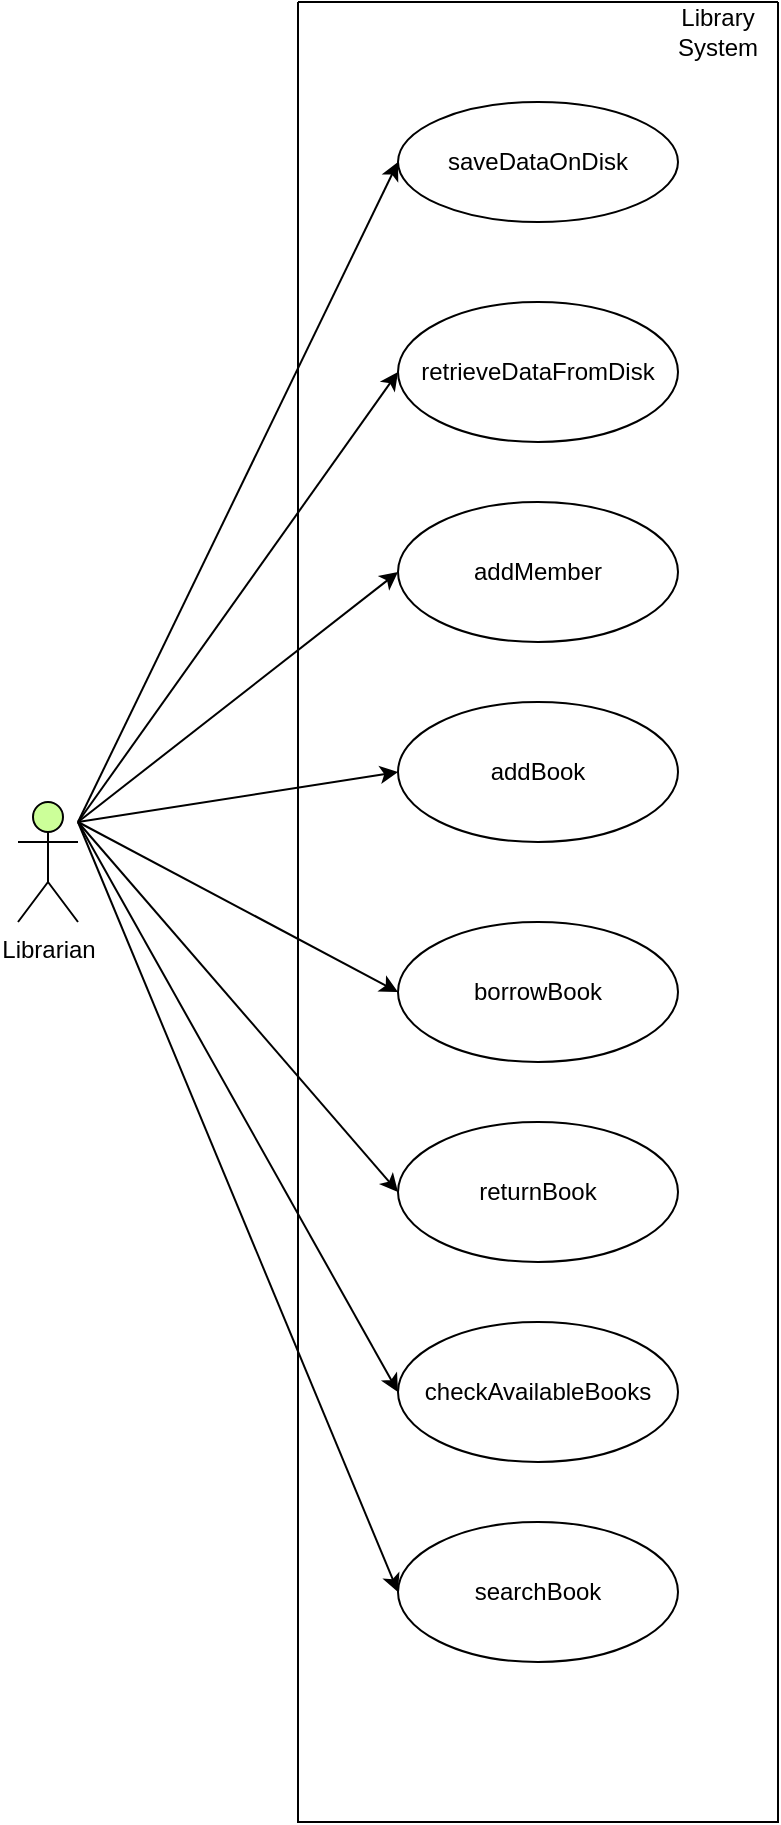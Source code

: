 <mxfile version="26.0.4" pages="6">
  <diagram name="Tasca 3 (Iteracio 1)" id="2xw204niSL1Ni_NbrpJG">
    <mxGraphModel grid="1" page="1" gridSize="10" guides="1" tooltips="1" connect="1" arrows="1" fold="1" pageScale="1" pageWidth="827" pageHeight="1169" math="0" shadow="0">
      <root>
        <mxCell id="Ryb3zTW_tO7dCPoSvoKz-0" />
        <mxCell id="Ryb3zTW_tO7dCPoSvoKz-1" parent="Ryb3zTW_tO7dCPoSvoKz-0" />
        <mxCell id="Ryb3zTW_tO7dCPoSvoKz-2" value="Librarian" style="shape=umlActor;verticalLabelPosition=bottom;verticalAlign=top;html=1;fillColor=#CCFF99;" vertex="1" parent="Ryb3zTW_tO7dCPoSvoKz-1">
          <mxGeometry x="60" y="450" width="30" height="60" as="geometry" />
        </mxCell>
        <mxCell id="Ryb3zTW_tO7dCPoSvoKz-7" value="" style="endArrow=classic;html=1;rounded=0;entryX=0;entryY=0.5;entryDx=0;entryDy=0;" edge="1" parent="Ryb3zTW_tO7dCPoSvoKz-1" target="Ryb3zTW_tO7dCPoSvoKz-3">
          <mxGeometry width="50" height="50" relative="1" as="geometry">
            <mxPoint x="90" y="460" as="sourcePoint" />
            <mxPoint x="180" y="210" as="targetPoint" />
          </mxGeometry>
        </mxCell>
        <mxCell id="Ryb3zTW_tO7dCPoSvoKz-8" value="" style="endArrow=classic;html=1;rounded=0;entryX=0;entryY=0.5;entryDx=0;entryDy=0;" edge="1" parent="Ryb3zTW_tO7dCPoSvoKz-1" target="Ryb3zTW_tO7dCPoSvoKz-4">
          <mxGeometry width="50" height="50" relative="1" as="geometry">
            <mxPoint x="90" y="460" as="sourcePoint" />
            <mxPoint x="180" y="210" as="targetPoint" />
          </mxGeometry>
        </mxCell>
        <mxCell id="Ryb3zTW_tO7dCPoSvoKz-9" value="" style="endArrow=classic;html=1;rounded=0;entryX=0;entryY=0.5;entryDx=0;entryDy=0;" edge="1" parent="Ryb3zTW_tO7dCPoSvoKz-1" target="Ryb3zTW_tO7dCPoSvoKz-5">
          <mxGeometry width="50" height="50" relative="1" as="geometry">
            <mxPoint x="90" y="460" as="sourcePoint" />
            <mxPoint x="240" y="245" as="targetPoint" />
          </mxGeometry>
        </mxCell>
        <mxCell id="Ryb3zTW_tO7dCPoSvoKz-10" value="" style="endArrow=classic;html=1;rounded=0;entryX=0;entryY=0.5;entryDx=0;entryDy=0;" edge="1" parent="Ryb3zTW_tO7dCPoSvoKz-1" target="Ryb3zTW_tO7dCPoSvoKz-6">
          <mxGeometry width="50" height="50" relative="1" as="geometry">
            <mxPoint x="90" y="460" as="sourcePoint" />
            <mxPoint x="190" y="455" as="targetPoint" />
          </mxGeometry>
        </mxCell>
        <mxCell id="Ryb3zTW_tO7dCPoSvoKz-24" value="" style="swimlane;startSize=0;" vertex="1" parent="Ryb3zTW_tO7dCPoSvoKz-1">
          <mxGeometry x="200" y="50" width="240" height="910" as="geometry" />
        </mxCell>
        <mxCell id="Ryb3zTW_tO7dCPoSvoKz-25" value="Library System" style="text;html=1;align=center;verticalAlign=middle;whiteSpace=wrap;rounded=0;" vertex="1" parent="Ryb3zTW_tO7dCPoSvoKz-24">
          <mxGeometry x="180" width="60" height="30" as="geometry" />
        </mxCell>
        <mxCell id="gu-cG1vMotwZcB4pZcXI-2" value="borrowBook" style="ellipse;whiteSpace=wrap;html=1;" vertex="1" parent="Ryb3zTW_tO7dCPoSvoKz-24">
          <mxGeometry x="50" y="460" width="140" height="70" as="geometry" />
        </mxCell>
        <mxCell id="gu-cG1vMotwZcB4pZcXI-3" value="returnBook" style="ellipse;whiteSpace=wrap;html=1;" vertex="1" parent="Ryb3zTW_tO7dCPoSvoKz-24">
          <mxGeometry x="50" y="560" width="140" height="70" as="geometry" />
        </mxCell>
        <mxCell id="gu-cG1vMotwZcB4pZcXI-4" value="checkAvailableBooks" style="ellipse;whiteSpace=wrap;html=1;" vertex="1" parent="Ryb3zTW_tO7dCPoSvoKz-24">
          <mxGeometry x="50" y="660" width="140" height="70" as="geometry" />
        </mxCell>
        <mxCell id="gu-cG1vMotwZcB4pZcXI-5" value="searchBook" style="ellipse;whiteSpace=wrap;html=1;" vertex="1" parent="Ryb3zTW_tO7dCPoSvoKz-24">
          <mxGeometry x="50" y="760" width="140" height="70" as="geometry" />
        </mxCell>
        <mxCell id="Ryb3zTW_tO7dCPoSvoKz-6" value="addBook" style="ellipse;whiteSpace=wrap;html=1;" vertex="1" parent="Ryb3zTW_tO7dCPoSvoKz-24">
          <mxGeometry x="50" y="350" width="140" height="70" as="geometry" />
        </mxCell>
        <mxCell id="Ryb3zTW_tO7dCPoSvoKz-5" value="addMember" style="ellipse;whiteSpace=wrap;html=1;" vertex="1" parent="Ryb3zTW_tO7dCPoSvoKz-24">
          <mxGeometry x="50" y="250" width="140" height="70" as="geometry" />
        </mxCell>
        <mxCell id="Ryb3zTW_tO7dCPoSvoKz-4" value="retrieveDataFromDisk" style="ellipse;whiteSpace=wrap;html=1;" vertex="1" parent="Ryb3zTW_tO7dCPoSvoKz-24">
          <mxGeometry x="50" y="150" width="140" height="70" as="geometry" />
        </mxCell>
        <mxCell id="Ryb3zTW_tO7dCPoSvoKz-3" value="saveDataOnDisk" style="ellipse;whiteSpace=wrap;html=1;" vertex="1" parent="Ryb3zTW_tO7dCPoSvoKz-24">
          <mxGeometry x="50" y="50" width="140" height="60" as="geometry" />
        </mxCell>
        <mxCell id="gu-cG1vMotwZcB4pZcXI-6" value="" style="endArrow=classic;html=1;rounded=0;entryX=0;entryY=0.5;entryDx=0;entryDy=0;" edge="1" parent="Ryb3zTW_tO7dCPoSvoKz-1" target="gu-cG1vMotwZcB4pZcXI-2">
          <mxGeometry width="50" height="50" relative="1" as="geometry">
            <mxPoint x="90" y="460" as="sourcePoint" />
            <mxPoint x="180" y="470" as="targetPoint" />
          </mxGeometry>
        </mxCell>
        <mxCell id="gu-cG1vMotwZcB4pZcXI-7" value="" style="endArrow=classic;html=1;rounded=0;entryX=0;entryY=0.5;entryDx=0;entryDy=0;" edge="1" parent="Ryb3zTW_tO7dCPoSvoKz-1" target="gu-cG1vMotwZcB4pZcXI-3">
          <mxGeometry width="50" height="50" relative="1" as="geometry">
            <mxPoint x="90" y="460" as="sourcePoint" />
            <mxPoint x="240" y="555" as="targetPoint" />
          </mxGeometry>
        </mxCell>
        <mxCell id="gu-cG1vMotwZcB4pZcXI-8" value="" style="endArrow=classic;html=1;rounded=0;entryX=0;entryY=0.5;entryDx=0;entryDy=0;" edge="1" parent="Ryb3zTW_tO7dCPoSvoKz-1" target="gu-cG1vMotwZcB4pZcXI-4">
          <mxGeometry width="50" height="50" relative="1" as="geometry">
            <mxPoint x="90" y="460" as="sourcePoint" />
            <mxPoint x="240" y="655" as="targetPoint" />
          </mxGeometry>
        </mxCell>
        <mxCell id="gu-cG1vMotwZcB4pZcXI-9" value="" style="endArrow=classic;html=1;rounded=0;entryX=0;entryY=0.5;entryDx=0;entryDy=0;" edge="1" parent="Ryb3zTW_tO7dCPoSvoKz-1" target="gu-cG1vMotwZcB4pZcXI-5">
          <mxGeometry width="50" height="50" relative="1" as="geometry">
            <mxPoint x="90" y="460" as="sourcePoint" />
            <mxPoint x="240" y="755" as="targetPoint" />
          </mxGeometry>
        </mxCell>
      </root>
    </mxGraphModel>
  </diagram>
  <diagram name="Tasca 3 (Iteracio 2)" id="S0U8d_uE3qFzcubwef7F">
    <mxGraphModel grid="1" page="1" gridSize="10" guides="1" tooltips="1" connect="1" arrows="1" fold="1" pageScale="1" pageWidth="827" pageHeight="1169" math="0" shadow="0">
      <root>
        <mxCell id="0" />
        <mxCell id="1" parent="0" />
        <mxCell id="WUUdRs0d38qpeXGLSkOC-5" value="Librarian" style="shape=umlActor;verticalLabelPosition=bottom;verticalAlign=top;html=1;fillColor=#CCFFCC;" vertex="1" parent="1">
          <mxGeometry x="100" y="220" width="30" height="60" as="geometry" />
        </mxCell>
        <mxCell id="WUUdRs0d38qpeXGLSkOC-6" value="saveDataOnDisk" style="ellipse;whiteSpace=wrap;html=1;" vertex="1" parent="1">
          <mxGeometry x="230" y="100" width="140" height="70" as="geometry" />
        </mxCell>
        <mxCell id="WUUdRs0d38qpeXGLSkOC-7" value="retrieveDataFromDisk" style="ellipse;whiteSpace=wrap;html=1;" vertex="1" parent="1">
          <mxGeometry x="230" y="200" width="140" height="70" as="geometry" />
        </mxCell>
        <mxCell id="WUUdRs0d38qpeXGLSkOC-8" value="addMember" style="ellipse;whiteSpace=wrap;html=1;" vertex="1" parent="1">
          <mxGeometry x="230" y="300" width="140" height="70" as="geometry" />
        </mxCell>
        <mxCell id="WUUdRs0d38qpeXGLSkOC-9" value="addBook" style="ellipse;whiteSpace=wrap;html=1;" vertex="1" parent="1">
          <mxGeometry x="230" y="400" width="140" height="70" as="geometry" />
        </mxCell>
        <mxCell id="WUUdRs0d38qpeXGLSkOC-22" value="" style="endArrow=classic;html=1;rounded=0;entryX=0;entryY=0.5;entryDx=0;entryDy=0;" edge="1" parent="1" target="WUUdRs0d38qpeXGLSkOC-6">
          <mxGeometry width="50" height="50" relative="1" as="geometry">
            <mxPoint x="130" y="260" as="sourcePoint" />
            <mxPoint x="180" y="210" as="targetPoint" />
          </mxGeometry>
        </mxCell>
        <mxCell id="WUUdRs0d38qpeXGLSkOC-23" value="" style="endArrow=classic;html=1;rounded=0;entryX=0;entryY=0.5;entryDx=0;entryDy=0;" edge="1" parent="1" target="WUUdRs0d38qpeXGLSkOC-7">
          <mxGeometry width="50" height="50" relative="1" as="geometry">
            <mxPoint x="130" y="260" as="sourcePoint" />
            <mxPoint x="180" y="210" as="targetPoint" />
          </mxGeometry>
        </mxCell>
        <mxCell id="WUUdRs0d38qpeXGLSkOC-24" value="" style="endArrow=classic;html=1;rounded=0;entryX=0;entryY=0.5;entryDx=0;entryDy=0;" edge="1" parent="1" target="WUUdRs0d38qpeXGLSkOC-8">
          <mxGeometry width="50" height="50" relative="1" as="geometry">
            <mxPoint x="130" y="260" as="sourcePoint" />
            <mxPoint x="240" y="245" as="targetPoint" />
          </mxGeometry>
        </mxCell>
        <mxCell id="WUUdRs0d38qpeXGLSkOC-25" value="" style="endArrow=classic;html=1;rounded=0;entryX=0;entryY=0.5;entryDx=0;entryDy=0;" edge="1" parent="1" target="WUUdRs0d38qpeXGLSkOC-9">
          <mxGeometry width="50" height="50" relative="1" as="geometry">
            <mxPoint x="130" y="260" as="sourcePoint" />
            <mxPoint x="190" y="455" as="targetPoint" />
          </mxGeometry>
        </mxCell>
        <mxCell id="WUUdRs0d38qpeXGLSkOC-26" value="Member" style="shape=umlActor;verticalLabelPosition=bottom;verticalAlign=top;html=1;fillColor=#CCFFCC;" vertex="1" parent="1">
          <mxGeometry x="100" y="660" width="30" height="60" as="geometry" />
        </mxCell>
        <mxCell id="WUUdRs0d38qpeXGLSkOC-27" value="borrowBook" style="ellipse;whiteSpace=wrap;html=1;" vertex="1" parent="1">
          <mxGeometry x="230" y="540" width="140" height="70" as="geometry" />
        </mxCell>
        <mxCell id="WUUdRs0d38qpeXGLSkOC-28" value="returnBook" style="ellipse;whiteSpace=wrap;html=1;" vertex="1" parent="1">
          <mxGeometry x="230" y="640" width="140" height="70" as="geometry" />
        </mxCell>
        <mxCell id="WUUdRs0d38qpeXGLSkOC-29" value="checkAvailableBooks" style="ellipse;whiteSpace=wrap;html=1;" vertex="1" parent="1">
          <mxGeometry x="230" y="740" width="140" height="70" as="geometry" />
        </mxCell>
        <mxCell id="WUUdRs0d38qpeXGLSkOC-30" value="searchBook" style="ellipse;whiteSpace=wrap;html=1;" vertex="1" parent="1">
          <mxGeometry x="230" y="840" width="140" height="70" as="geometry" />
        </mxCell>
        <mxCell id="WUUdRs0d38qpeXGLSkOC-31" value="" style="endArrow=classic;html=1;rounded=0;entryX=0;entryY=0.5;entryDx=0;entryDy=0;" edge="1" parent="1" target="WUUdRs0d38qpeXGLSkOC-27">
          <mxGeometry width="50" height="50" relative="1" as="geometry">
            <mxPoint x="130" y="700" as="sourcePoint" />
            <mxPoint x="180" y="650" as="targetPoint" />
          </mxGeometry>
        </mxCell>
        <mxCell id="WUUdRs0d38qpeXGLSkOC-32" value="" style="endArrow=classic;html=1;rounded=0;entryX=0;entryY=0.5;entryDx=0;entryDy=0;" edge="1" parent="1" target="WUUdRs0d38qpeXGLSkOC-28">
          <mxGeometry width="50" height="50" relative="1" as="geometry">
            <mxPoint x="130" y="700" as="sourcePoint" />
            <mxPoint x="180" y="650" as="targetPoint" />
          </mxGeometry>
        </mxCell>
        <mxCell id="WUUdRs0d38qpeXGLSkOC-33" value="" style="endArrow=classic;html=1;rounded=0;entryX=0;entryY=0.5;entryDx=0;entryDy=0;" edge="1" parent="1" target="WUUdRs0d38qpeXGLSkOC-29">
          <mxGeometry width="50" height="50" relative="1" as="geometry">
            <mxPoint x="130" y="700" as="sourcePoint" />
            <mxPoint x="240" y="685" as="targetPoint" />
          </mxGeometry>
        </mxCell>
        <mxCell id="WUUdRs0d38qpeXGLSkOC-34" value="" style="endArrow=classic;html=1;rounded=0;entryX=0;entryY=0.5;entryDx=0;entryDy=0;" edge="1" parent="1" target="WUUdRs0d38qpeXGLSkOC-30">
          <mxGeometry width="50" height="50" relative="1" as="geometry">
            <mxPoint x="130" y="700" as="sourcePoint" />
            <mxPoint x="190" y="895" as="targetPoint" />
          </mxGeometry>
        </mxCell>
        <mxCell id="WUUdRs0d38qpeXGLSkOC-36" value="" style="swimlane;startSize=0;" vertex="1" parent="1">
          <mxGeometry x="210" y="80" width="200" height="410" as="geometry" />
        </mxCell>
        <mxCell id="WUUdRs0d38qpeXGLSkOC-37" value="Librarian Options" style="text;html=1;align=center;verticalAlign=middle;whiteSpace=wrap;rounded=0;" vertex="1" parent="WUUdRs0d38qpeXGLSkOC-36">
          <mxGeometry x="144" width="60" height="30" as="geometry" />
        </mxCell>
        <mxCell id="WUUdRs0d38qpeXGLSkOC-40" value="" style="swimlane;startSize=0;" vertex="1" parent="1">
          <mxGeometry x="210" y="520" width="200" height="410" as="geometry">
            <mxRectangle x="210" y="520" width="50" height="40" as="alternateBounds" />
          </mxGeometry>
        </mxCell>
        <mxCell id="WUUdRs0d38qpeXGLSkOC-41" value="Member Options" style="text;html=1;align=center;verticalAlign=middle;whiteSpace=wrap;rounded=0;" vertex="1" parent="WUUdRs0d38qpeXGLSkOC-40">
          <mxGeometry x="144" width="60" height="30" as="geometry" />
        </mxCell>
        <mxCell id="WUUdRs0d38qpeXGLSkOC-42" value="" style="swimlane;startSize=0;" vertex="1" parent="1">
          <mxGeometry x="190" y="50" width="310" height="890" as="geometry" />
        </mxCell>
        <mxCell id="WUUdRs0d38qpeXGLSkOC-43" value="Library System" style="text;html=1;align=center;verticalAlign=middle;whiteSpace=wrap;rounded=0;" vertex="1" parent="WUUdRs0d38qpeXGLSkOC-42">
          <mxGeometry x="250" width="60" height="30" as="geometry" />
        </mxCell>
      </root>
    </mxGraphModel>
  </diagram>
  <diagram id="X7bM6U-S9stVu1R3hlEu" name="Tasca 4">
    <mxGraphModel grid="1" page="1" gridSize="10" guides="1" tooltips="1" connect="1" arrows="1" fold="1" pageScale="1" pageWidth="827" pageHeight="1169" math="0" shadow="0">
      <root>
        <mxCell id="0" />
        <mxCell id="1" parent="0" />
        <mxCell id="pOUcDnlO_QFimKV9Gpvq-1" value="Library" style="swimlane;fontStyle=0;childLayout=stackLayout;horizontal=1;startSize=26;horizontalStack=0;resizeParent=1;resizeParentMax=0;resizeLast=0;collapsible=1;marginBottom=0;align=center;fontSize=14;fillColor=#CCFFCC;" vertex="1" parent="1">
          <mxGeometry x="90" y="160" width="160" height="40" as="geometry" />
        </mxCell>
        <mxCell id="pOUcDnlO_QFimKV9Gpvq-5" value="Member" style="swimlane;fontStyle=0;childLayout=stackLayout;horizontal=1;startSize=26;horizontalStack=0;resizeParent=1;resizeParentMax=0;resizeLast=0;collapsible=1;marginBottom=0;align=center;fontSize=14;fillColor=#CCFFCC;" vertex="1" parent="1">
          <mxGeometry x="260" y="430" width="160" height="170" as="geometry" />
        </mxCell>
        <mxCell id="pOUcDnlO_QFimKV9Gpvq-6" value="id" style="text;strokeColor=none;fillColor=none;spacingLeft=4;spacingRight=4;overflow=hidden;rotatable=0;points=[[0,0.5],[1,0.5]];portConstraint=eastwest;fontSize=12;whiteSpace=wrap;html=1;" vertex="1" parent="pOUcDnlO_QFimKV9Gpvq-5">
          <mxGeometry y="26" width="160" height="30" as="geometry" />
        </mxCell>
        <mxCell id="pOUcDnlO_QFimKV9Gpvq-7" value="name" style="text;strokeColor=none;fillColor=none;spacingLeft=4;spacingRight=4;overflow=hidden;rotatable=0;points=[[0,0.5],[1,0.5]];portConstraint=eastwest;fontSize=12;whiteSpace=wrap;html=1;" vertex="1" parent="pOUcDnlO_QFimKV9Gpvq-5">
          <mxGeometry y="56" width="160" height="30" as="geometry" />
        </mxCell>
        <mxCell id="pOUcDnlO_QFimKV9Gpvq-8" value="address" style="text;strokeColor=none;fillColor=none;spacingLeft=4;spacingRight=4;overflow=hidden;rotatable=0;points=[[0,0.5],[1,0.5]];portConstraint=eastwest;fontSize=12;whiteSpace=wrap;html=1;" vertex="1" parent="pOUcDnlO_QFimKV9Gpvq-5">
          <mxGeometry y="86" width="160" height="24" as="geometry" />
        </mxCell>
        <mxCell id="pOUcDnlO_QFimKV9Gpvq-9" value="phone" style="text;strokeColor=none;fillColor=none;spacingLeft=4;spacingRight=4;overflow=hidden;rotatable=0;points=[[0,0.5],[1,0.5]];portConstraint=eastwest;fontSize=12;whiteSpace=wrap;html=1;" vertex="1" parent="pOUcDnlO_QFimKV9Gpvq-5">
          <mxGeometry y="110" width="160" height="30" as="geometry" />
        </mxCell>
        <mxCell id="lNhM-8S0u9J8x3VT3ipH-1" value="inscriptionDate" style="text;strokeColor=none;fillColor=none;spacingLeft=4;spacingRight=4;overflow=hidden;rotatable=0;points=[[0,0.5],[1,0.5]];portConstraint=eastwest;fontSize=12;whiteSpace=wrap;html=1;" vertex="1" parent="pOUcDnlO_QFimKV9Gpvq-5">
          <mxGeometry y="140" width="160" height="30" as="geometry" />
        </mxCell>
        <mxCell id="dH26eCL7PoHFi_G6YZRt-18" value="Book" style="swimlane;fontStyle=0;childLayout=stackLayout;horizontal=1;startSize=26;horizontalStack=0;resizeParent=1;resizeParentMax=0;resizeLast=0;collapsible=1;marginBottom=0;align=center;fontSize=14;fillColor=#CCFFCC;" vertex="1" parent="1">
          <mxGeometry x="540" y="430" width="160" height="180" as="geometry" />
        </mxCell>
        <mxCell id="dH26eCL7PoHFi_G6YZRt-19" value="titol" style="text;strokeColor=none;fillColor=none;spacingLeft=4;spacingRight=4;overflow=hidden;rotatable=0;points=[[0,0.5],[1,0.5]];portConstraint=eastwest;fontSize=12;whiteSpace=wrap;html=1;" vertex="1" parent="dH26eCL7PoHFi_G6YZRt-18">
          <mxGeometry y="26" width="160" height="30" as="geometry" />
        </mxCell>
        <mxCell id="dH26eCL7PoHFi_G6YZRt-20" value="autor" style="text;strokeColor=none;fillColor=none;spacingLeft=4;spacingRight=4;overflow=hidden;rotatable=0;points=[[0,0.5],[1,0.5]];portConstraint=eastwest;fontSize=12;whiteSpace=wrap;html=1;" vertex="1" parent="dH26eCL7PoHFi_G6YZRt-18">
          <mxGeometry y="56" width="160" height="30" as="geometry" />
        </mxCell>
        <mxCell id="dH26eCL7PoHFi_G6YZRt-21" value="id" style="text;strokeColor=none;fillColor=none;spacingLeft=4;spacingRight=4;overflow=hidden;rotatable=0;points=[[0,0.5],[1,0.5]];portConstraint=eastwest;fontSize=12;whiteSpace=wrap;html=1;" vertex="1" parent="dH26eCL7PoHFi_G6YZRt-18">
          <mxGeometry y="86" width="160" height="30" as="geometry" />
        </mxCell>
        <mxCell id="dH26eCL7PoHFi_G6YZRt-22" value="anyPubicacio" style="text;strokeColor=none;fillColor=none;spacingLeft=4;spacingRight=4;overflow=hidden;rotatable=0;points=[[0,0.5],[1,0.5]];portConstraint=eastwest;fontSize=12;whiteSpace=wrap;html=1;" vertex="1" parent="dH26eCL7PoHFi_G6YZRt-18">
          <mxGeometry y="116" width="160" height="30" as="geometry" />
        </mxCell>
        <mxCell id="dH26eCL7PoHFi_G6YZRt-23" value="disponible" style="text;strokeColor=none;fillColor=none;spacingLeft=4;spacingRight=4;overflow=hidden;rotatable=0;points=[[0,0.5],[1,0.5]];portConstraint=eastwest;fontSize=12;whiteSpace=wrap;html=1;" vertex="1" parent="dH26eCL7PoHFi_G6YZRt-18">
          <mxGeometry y="146" width="160" height="34" as="geometry" />
        </mxCell>
        <mxCell id="pOUcDnlO_QFimKV9Gpvq-10" value="Librarian (User)" style="swimlane;fontStyle=0;childLayout=stackLayout;horizontal=1;startSize=26;horizontalStack=0;resizeParent=1;resizeParentMax=0;resizeLast=0;collapsible=1;marginBottom=0;align=center;fontSize=14;fillColor=#CCFFCC;" vertex="1" parent="1">
          <mxGeometry x="370" y="160" width="160" height="206" as="geometry" />
        </mxCell>
        <mxCell id="pOUcDnlO_QFimKV9Gpvq-11" value="id" style="text;strokeColor=none;fillColor=none;spacingLeft=4;spacingRight=4;overflow=hidden;rotatable=0;points=[[0,0.5],[1,0.5]];portConstraint=eastwest;fontSize=12;whiteSpace=wrap;html=1;" vertex="1" parent="pOUcDnlO_QFimKV9Gpvq-10">
          <mxGeometry y="26" width="160" height="30" as="geometry" />
        </mxCell>
        <mxCell id="pOUcDnlO_QFimKV9Gpvq-12" value="name" style="text;strokeColor=none;fillColor=none;spacingLeft=4;spacingRight=4;overflow=hidden;rotatable=0;points=[[0,0.5],[1,0.5]];portConstraint=eastwest;fontSize=12;whiteSpace=wrap;html=1;" vertex="1" parent="pOUcDnlO_QFimKV9Gpvq-10">
          <mxGeometry y="56" width="160" height="30" as="geometry" />
        </mxCell>
        <mxCell id="pOUcDnlO_QFimKV9Gpvq-13" value="address" style="text;strokeColor=none;fillColor=none;spacingLeft=4;spacingRight=4;overflow=hidden;rotatable=0;points=[[0,0.5],[1,0.5]];portConstraint=eastwest;fontSize=12;whiteSpace=wrap;html=1;" vertex="1" parent="pOUcDnlO_QFimKV9Gpvq-10">
          <mxGeometry y="86" width="160" height="30" as="geometry" />
        </mxCell>
        <mxCell id="pOUcDnlO_QFimKV9Gpvq-14" value="phone" style="text;strokeColor=none;fillColor=none;spacingLeft=4;spacingRight=4;overflow=hidden;rotatable=0;points=[[0,0.5],[1,0.5]];portConstraint=eastwest;fontSize=12;whiteSpace=wrap;html=1;" vertex="1" parent="pOUcDnlO_QFimKV9Gpvq-10">
          <mxGeometry y="116" width="160" height="30" as="geometry" />
        </mxCell>
        <mxCell id="pOUcDnlO_QFimKV9Gpvq-15" value="salary" style="text;strokeColor=none;fillColor=none;spacingLeft=4;spacingRight=4;overflow=hidden;rotatable=0;points=[[0,0.5],[1,0.5]];portConstraint=eastwest;fontSize=12;whiteSpace=wrap;html=1;" vertex="1" parent="pOUcDnlO_QFimKV9Gpvq-10">
          <mxGeometry y="146" width="160" height="30" as="geometry" />
        </mxCell>
        <mxCell id="pOUcDnlO_QFimKV9Gpvq-16" value="hireDate" style="text;strokeColor=none;fillColor=none;spacingLeft=4;spacingRight=4;overflow=hidden;rotatable=0;points=[[0,0.5],[1,0.5]];portConstraint=eastwest;fontSize=12;whiteSpace=wrap;html=1;" vertex="1" parent="pOUcDnlO_QFimKV9Gpvq-10">
          <mxGeometry y="176" width="160" height="30" as="geometry" />
        </mxCell>
        <mxCell id="pOUcDnlO_QFimKV9Gpvq-18" style="edgeStyle=orthogonalEdgeStyle;rounded=0;orthogonalLoop=1;jettySize=auto;html=1;exitX=1;exitY=0.5;exitDx=0;exitDy=0;" edge="1" parent="1" source="pOUcDnlO_QFimKV9Gpvq-7" target="dH26eCL7PoHFi_G6YZRt-20">
          <mxGeometry relative="1" as="geometry" />
        </mxCell>
        <mxCell id="pOUcDnlO_QFimKV9Gpvq-24" style="edgeStyle=orthogonalEdgeStyle;rounded=0;orthogonalLoop=1;jettySize=auto;html=1;exitX=0.5;exitY=0;exitDx=0;exitDy=0;" edge="1" parent="1" source="pOUcDnlO_QFimKV9Gpvq-19">
          <mxGeometry relative="1" as="geometry">
            <mxPoint x="480" y="500" as="targetPoint" />
          </mxGeometry>
        </mxCell>
        <mxCell id="pOUcDnlO_QFimKV9Gpvq-19" value="Borrows" style="swimlane;fontStyle=0;childLayout=stackLayout;horizontal=1;startSize=26;horizontalStack=0;resizeParent=1;resizeParentMax=0;resizeLast=0;collapsible=1;marginBottom=0;align=center;fontSize=14;fillColor=#CCFFCC;" vertex="1" parent="1">
          <mxGeometry x="400" y="640" width="160" height="116" as="geometry" />
        </mxCell>
        <mxCell id="pOUcDnlO_QFimKV9Gpvq-20" value="dueDate" style="text;strokeColor=none;fillColor=none;spacingLeft=4;spacingRight=4;overflow=hidden;rotatable=0;points=[[0,0.5],[1,0.5]];portConstraint=eastwest;fontSize=12;whiteSpace=wrap;html=1;" vertex="1" parent="pOUcDnlO_QFimKV9Gpvq-19">
          <mxGeometry y="26" width="160" height="30" as="geometry" />
        </mxCell>
        <mxCell id="aZJ0NbEhQokdSZ2RMxon-1" value="idBook" style="text;strokeColor=none;fillColor=none;spacingLeft=4;spacingRight=4;overflow=hidden;rotatable=0;points=[[0,0.5],[1,0.5]];portConstraint=eastwest;fontSize=12;whiteSpace=wrap;html=1;" vertex="1" parent="pOUcDnlO_QFimKV9Gpvq-19">
          <mxGeometry y="56" width="160" height="30" as="geometry" />
        </mxCell>
        <mxCell id="aZJ0NbEhQokdSZ2RMxon-2" value="idMember" style="text;strokeColor=none;fillColor=none;spacingLeft=4;spacingRight=4;overflow=hidden;rotatable=0;points=[[0,0.5],[1,0.5]];portConstraint=eastwest;fontSize=12;whiteSpace=wrap;html=1;" vertex="1" parent="pOUcDnlO_QFimKV9Gpvq-19">
          <mxGeometry y="86" width="160" height="30" as="geometry" />
        </mxCell>
      </root>
    </mxGraphModel>
  </diagram>
  <diagram id="yp00fJjeonErkbHmJeSo" name="Tasca 5 (+ Tasca 8)">
    <mxGraphModel grid="1" page="1" gridSize="10" guides="1" tooltips="1" connect="1" arrows="1" fold="1" pageScale="1" pageWidth="827" pageHeight="1169" math="0" shadow="0">
      <root>
        <mxCell id="0" />
        <mxCell id="1" parent="0" />
        <mxCell id="XouiowHCMLTygu6TRMa3-1" value="Library" style="swimlane;fontStyle=0;childLayout=stackLayout;horizontal=1;startSize=26;horizontalStack=0;resizeParent=1;resizeParentMax=0;resizeLast=0;collapsible=1;marginBottom=0;align=center;fontSize=14;fillColor=#CCFFCC;" vertex="1" parent="1">
          <mxGeometry x="260" y="30" width="190" height="86" as="geometry" />
        </mxCell>
        <mxCell id="9YpgYtT-f2ZgQLGb5JgF-1" value="- memberList: MemberList" style="text;strokeColor=none;fillColor=none;spacingLeft=4;spacingRight=4;overflow=hidden;rotatable=0;points=[[0,0.5],[1,0.5]];portConstraint=eastwest;fontSize=12;whiteSpace=wrap;html=1;" vertex="1" parent="XouiowHCMLTygu6TRMa3-1">
          <mxGeometry y="26" width="190" height="30" as="geometry" />
        </mxCell>
        <mxCell id="9YpgYtT-f2ZgQLGb5JgF-2" value="- bookCataloge: BookCatalogue" style="text;strokeColor=none;fillColor=none;spacingLeft=4;spacingRight=4;overflow=hidden;rotatable=0;points=[[0,0.5],[1,0.5]];portConstraint=eastwest;fontSize=12;whiteSpace=wrap;html=1;" vertex="1" parent="XouiowHCMLTygu6TRMa3-1">
          <mxGeometry y="56" width="190" height="30" as="geometry" />
        </mxCell>
        <mxCell id="XouiowHCMLTygu6TRMa3-2" value="Member" style="swimlane;fontStyle=0;childLayout=stackLayout;horizontal=1;startSize=26;horizontalStack=0;resizeParent=1;resizeParentMax=0;resizeLast=0;collapsible=1;marginBottom=0;align=center;fontSize=14;fillColor=#CCFFCC;" vertex="1" parent="1">
          <mxGeometry x="100" y="422" width="160" height="170" as="geometry" />
        </mxCell>
        <mxCell id="XouiowHCMLTygu6TRMa3-3" value="- id: int" style="text;strokeColor=none;fillColor=none;spacingLeft=4;spacingRight=4;overflow=hidden;rotatable=0;points=[[0,0.5],[1,0.5]];portConstraint=eastwest;fontSize=12;whiteSpace=wrap;html=1;" vertex="1" parent="XouiowHCMLTygu6TRMa3-2">
          <mxGeometry y="26" width="160" height="30" as="geometry" />
        </mxCell>
        <mxCell id="XouiowHCMLTygu6TRMa3-4" value="- name: String" style="text;strokeColor=none;fillColor=none;spacingLeft=4;spacingRight=4;overflow=hidden;rotatable=0;points=[[0,0.5],[1,0.5]];portConstraint=eastwest;fontSize=12;whiteSpace=wrap;html=1;" vertex="1" parent="XouiowHCMLTygu6TRMa3-2">
          <mxGeometry y="56" width="160" height="30" as="geometry" />
        </mxCell>
        <mxCell id="XouiowHCMLTygu6TRMa3-5" value="- address: String" style="text;strokeColor=none;fillColor=none;spacingLeft=4;spacingRight=4;overflow=hidden;rotatable=0;points=[[0,0.5],[1,0.5]];portConstraint=eastwest;fontSize=12;whiteSpace=wrap;html=1;" vertex="1" parent="XouiowHCMLTygu6TRMa3-2">
          <mxGeometry y="86" width="160" height="24" as="geometry" />
        </mxCell>
        <mxCell id="XouiowHCMLTygu6TRMa3-6" value="- phone: int" style="text;strokeColor=none;fillColor=none;spacingLeft=4;spacingRight=4;overflow=hidden;rotatable=0;points=[[0,0.5],[1,0.5]];portConstraint=eastwest;fontSize=12;whiteSpace=wrap;html=1;" vertex="1" parent="XouiowHCMLTygu6TRMa3-2">
          <mxGeometry y="110" width="160" height="30" as="geometry" />
        </mxCell>
        <mxCell id="XouiowHCMLTygu6TRMa3-7" value="- inscriptionDate: Date" style="text;strokeColor=none;fillColor=none;spacingLeft=4;spacingRight=4;overflow=hidden;rotatable=0;points=[[0,0.5],[1,0.5]];portConstraint=eastwest;fontSize=12;whiteSpace=wrap;html=1;" vertex="1" parent="XouiowHCMLTygu6TRMa3-2">
          <mxGeometry y="140" width="160" height="30" as="geometry" />
        </mxCell>
        <mxCell id="XouiowHCMLTygu6TRMa3-8" value="Book" style="swimlane;fontStyle=0;childLayout=stackLayout;horizontal=1;startSize=26;horizontalStack=0;resizeParent=1;resizeParentMax=0;resizeLast=0;collapsible=1;marginBottom=0;align=center;fontSize=14;fillColor=#CCFFCC;" vertex="1" parent="1">
          <mxGeometry x="380" y="422" width="160" height="180" as="geometry" />
        </mxCell>
        <mxCell id="XouiowHCMLTygu6TRMa3-11" value="- id : int" style="text;strokeColor=none;fillColor=none;spacingLeft=4;spacingRight=4;overflow=hidden;rotatable=0;points=[[0,0.5],[1,0.5]];portConstraint=eastwest;fontSize=12;whiteSpace=wrap;html=1;" vertex="1" parent="XouiowHCMLTygu6TRMa3-8">
          <mxGeometry y="26" width="160" height="30" as="geometry" />
        </mxCell>
        <mxCell id="XouiowHCMLTygu6TRMa3-9" value="- titol : String" style="text;strokeColor=none;fillColor=none;spacingLeft=4;spacingRight=4;overflow=hidden;rotatable=0;points=[[0,0.5],[1,0.5]];portConstraint=eastwest;fontSize=12;whiteSpace=wrap;html=1;" vertex="1" parent="XouiowHCMLTygu6TRMa3-8">
          <mxGeometry y="56" width="160" height="30" as="geometry" />
        </mxCell>
        <mxCell id="XouiowHCMLTygu6TRMa3-10" value="- autor : String" style="text;strokeColor=none;fillColor=none;spacingLeft=4;spacingRight=4;overflow=hidden;rotatable=0;points=[[0,0.5],[1,0.5]];portConstraint=eastwest;fontSize=12;whiteSpace=wrap;html=1;" vertex="1" parent="XouiowHCMLTygu6TRMa3-8">
          <mxGeometry y="86" width="160" height="30" as="geometry" />
        </mxCell>
        <mxCell id="XouiowHCMLTygu6TRMa3-12" value="- anyPublicacio : int" style="text;strokeColor=none;fillColor=none;spacingLeft=4;spacingRight=4;overflow=hidden;rotatable=0;points=[[0,0.5],[1,0.5]];portConstraint=eastwest;fontSize=12;whiteSpace=wrap;html=1;" vertex="1" parent="XouiowHCMLTygu6TRMa3-8">
          <mxGeometry y="116" width="160" height="30" as="geometry" />
        </mxCell>
        <mxCell id="XouiowHCMLTygu6TRMa3-13" value="- disponible : boolean" style="text;strokeColor=none;fillColor=none;spacingLeft=4;spacingRight=4;overflow=hidden;rotatable=0;points=[[0,0.5],[1,0.5]];portConstraint=eastwest;fontSize=12;whiteSpace=wrap;html=1;" vertex="1" parent="XouiowHCMLTygu6TRMa3-8">
          <mxGeometry y="146" width="160" height="34" as="geometry" />
        </mxCell>
        <mxCell id="XouiowHCMLTygu6TRMa3-14" value="Librarian (User)" style="swimlane;fontStyle=0;childLayout=stackLayout;horizontal=1;startSize=26;horizontalStack=0;resizeParent=1;resizeParentMax=0;resizeLast=0;collapsible=1;marginBottom=0;align=center;fontSize=14;fillColor=#CCFFCC;" vertex="1" parent="1">
          <mxGeometry x="280" y="-280" width="160" height="206" as="geometry" />
        </mxCell>
        <mxCell id="XouiowHCMLTygu6TRMa3-15" value="- id: int&lt;span style=&quot;white-space: pre;&quot;&gt;&#x9;&lt;/span&gt;" style="text;strokeColor=none;fillColor=none;spacingLeft=4;spacingRight=4;overflow=hidden;rotatable=0;points=[[0,0.5],[1,0.5]];portConstraint=eastwest;fontSize=12;whiteSpace=wrap;html=1;" vertex="1" parent="XouiowHCMLTygu6TRMa3-14">
          <mxGeometry y="26" width="160" height="30" as="geometry" />
        </mxCell>
        <mxCell id="XouiowHCMLTygu6TRMa3-16" value="- name: String&lt;span style=&quot;white-space: pre;&quot;&gt;&#x9;&lt;/span&gt;" style="text;strokeColor=none;fillColor=none;spacingLeft=4;spacingRight=4;overflow=hidden;rotatable=0;points=[[0,0.5],[1,0.5]];portConstraint=eastwest;fontSize=12;whiteSpace=wrap;html=1;" vertex="1" parent="XouiowHCMLTygu6TRMa3-14">
          <mxGeometry y="56" width="160" height="30" as="geometry" />
        </mxCell>
        <mxCell id="XouiowHCMLTygu6TRMa3-17" value="- address: String" style="text;strokeColor=none;fillColor=none;spacingLeft=4;spacingRight=4;overflow=hidden;rotatable=0;points=[[0,0.5],[1,0.5]];portConstraint=eastwest;fontSize=12;whiteSpace=wrap;html=1;" vertex="1" parent="XouiowHCMLTygu6TRMa3-14">
          <mxGeometry y="86" width="160" height="30" as="geometry" />
        </mxCell>
        <mxCell id="XouiowHCMLTygu6TRMa3-18" value="- phone: int&lt;span style=&quot;white-space: pre;&quot;&gt;&#x9;&lt;/span&gt;" style="text;strokeColor=none;fillColor=none;spacingLeft=4;spacingRight=4;overflow=hidden;rotatable=0;points=[[0,0.5],[1,0.5]];portConstraint=eastwest;fontSize=12;whiteSpace=wrap;html=1;" vertex="1" parent="XouiowHCMLTygu6TRMa3-14">
          <mxGeometry y="116" width="160" height="30" as="geometry" />
        </mxCell>
        <mxCell id="XouiowHCMLTygu6TRMa3-19" value="- salary: double" style="text;strokeColor=none;fillColor=none;spacingLeft=4;spacingRight=4;overflow=hidden;rotatable=0;points=[[0,0.5],[1,0.5]];portConstraint=eastwest;fontSize=12;whiteSpace=wrap;html=1;" vertex="1" parent="XouiowHCMLTygu6TRMa3-14">
          <mxGeometry y="146" width="160" height="30" as="geometry" />
        </mxCell>
        <mxCell id="XouiowHCMLTygu6TRMa3-20" value="- hireDate: Date" style="text;strokeColor=none;fillColor=none;spacingLeft=4;spacingRight=4;overflow=hidden;rotatable=0;points=[[0,0.5],[1,0.5]];portConstraint=eastwest;fontSize=12;whiteSpace=wrap;html=1;" vertex="1" parent="XouiowHCMLTygu6TRMa3-14">
          <mxGeometry y="176" width="160" height="30" as="geometry" />
        </mxCell>
        <mxCell id="XouiowHCMLTygu6TRMa3-27" style="edgeStyle=orthogonalEdgeStyle;rounded=0;orthogonalLoop=1;jettySize=auto;html=1;exitX=1;exitY=0.5;exitDx=0;exitDy=0;" edge="1" parent="XouiowHCMLTygu6TRMa3-14" source="XouiowHCMLTygu6TRMa3-18" target="XouiowHCMLTygu6TRMa3-18">
          <mxGeometry relative="1" as="geometry" />
        </mxCell>
        <mxCell id="XouiowHCMLTygu6TRMa3-21" style="edgeStyle=orthogonalEdgeStyle;rounded=0;orthogonalLoop=1;jettySize=auto;html=1;exitX=1;exitY=0.5;exitDx=0;exitDy=0;" edge="1" parent="1" source="XouiowHCMLTygu6TRMa3-4" target="XouiowHCMLTygu6TRMa3-10">
          <mxGeometry relative="1" as="geometry" />
        </mxCell>
        <mxCell id="XouiowHCMLTygu6TRMa3-22" style="edgeStyle=orthogonalEdgeStyle;rounded=0;orthogonalLoop=1;jettySize=auto;html=1;exitX=0.5;exitY=0;exitDx=0;exitDy=0;" edge="1" parent="1" source="XouiowHCMLTygu6TRMa3-23">
          <mxGeometry relative="1" as="geometry">
            <mxPoint x="320" y="492" as="targetPoint" />
          </mxGeometry>
        </mxCell>
        <mxCell id="XouiowHCMLTygu6TRMa3-23" value="Borrows" style="swimlane;fontStyle=0;childLayout=stackLayout;horizontal=1;startSize=26;horizontalStack=0;resizeParent=1;resizeParentMax=0;resizeLast=0;collapsible=1;marginBottom=0;align=center;fontSize=14;fillColor=#CCFFCC;" vertex="1" parent="1">
          <mxGeometry x="240" y="632" width="160" height="116" as="geometry" />
        </mxCell>
        <mxCell id="XouiowHCMLTygu6TRMa3-24" value="- dueDate: Date" style="text;strokeColor=none;fillColor=none;spacingLeft=4;spacingRight=4;overflow=hidden;rotatable=0;points=[[0,0.5],[1,0.5]];portConstraint=eastwest;fontSize=12;whiteSpace=wrap;html=1;" vertex="1" parent="XouiowHCMLTygu6TRMa3-23">
          <mxGeometry y="26" width="160" height="30" as="geometry" />
        </mxCell>
        <mxCell id="XouiowHCMLTygu6TRMa3-25" value="- idBook: int" style="text;strokeColor=none;fillColor=none;spacingLeft=4;spacingRight=4;overflow=hidden;rotatable=0;points=[[0,0.5],[1,0.5]];portConstraint=eastwest;fontSize=12;whiteSpace=wrap;html=1;" vertex="1" parent="XouiowHCMLTygu6TRMa3-23">
          <mxGeometry y="56" width="160" height="30" as="geometry" />
        </mxCell>
        <mxCell id="XouiowHCMLTygu6TRMa3-26" value="- idMember: int" style="text;strokeColor=none;fillColor=none;spacingLeft=4;spacingRight=4;overflow=hidden;rotatable=0;points=[[0,0.5],[1,0.5]];portConstraint=eastwest;fontSize=12;whiteSpace=wrap;html=1;" vertex="1" parent="XouiowHCMLTygu6TRMa3-23">
          <mxGeometry y="86" width="160" height="30" as="geometry" />
        </mxCell>
        <mxCell id="9YpgYtT-f2ZgQLGb5JgF-3" value="MemberList" style="swimlane;fontStyle=0;childLayout=stackLayout;horizontal=1;startSize=26;horizontalStack=0;resizeParent=1;resizeParentMax=0;resizeLast=0;collapsible=1;marginBottom=0;align=center;fontSize=14;fillColor=#CCFFCC;" vertex="1" parent="1">
          <mxGeometry x="100" y="230" width="190" height="56" as="geometry" />
        </mxCell>
        <mxCell id="9YpgYtT-f2ZgQLGb5JgF-4" value="- members: List" style="text;strokeColor=none;fillColor=none;spacingLeft=4;spacingRight=4;overflow=hidden;rotatable=0;points=[[0,0.5],[1,0.5]];portConstraint=eastwest;fontSize=12;whiteSpace=wrap;html=1;" vertex="1" parent="9YpgYtT-f2ZgQLGb5JgF-3">
          <mxGeometry y="26" width="190" height="30" as="geometry" />
        </mxCell>
        <mxCell id="9YpgYtT-f2ZgQLGb5JgF-6" value="BookCatalogue " style="swimlane;fontStyle=0;childLayout=stackLayout;horizontal=1;startSize=26;horizontalStack=0;resizeParent=1;resizeParentMax=0;resizeLast=0;collapsible=1;marginBottom=0;align=center;fontSize=14;fillColor=#CCFFCC;" vertex="1" parent="1">
          <mxGeometry x="380" y="230" width="190" height="56" as="geometry" />
        </mxCell>
        <mxCell id="9YpgYtT-f2ZgQLGb5JgF-7" value="- books: List" style="text;strokeColor=none;fillColor=none;spacingLeft=4;spacingRight=4;overflow=hidden;rotatable=0;points=[[0,0.5],[1,0.5]];portConstraint=eastwest;fontSize=12;whiteSpace=wrap;html=1;" vertex="1" parent="9YpgYtT-f2ZgQLGb5JgF-6">
          <mxGeometry y="26" width="190" height="30" as="geometry" />
        </mxCell>
        <mxCell id="9YpgYtT-f2ZgQLGb5JgF-8" style="edgeStyle=orthogonalEdgeStyle;rounded=0;orthogonalLoop=1;jettySize=auto;html=1;exitX=1;exitY=0.5;exitDx=0;exitDy=0;entryX=1.005;entryY=0.067;entryDx=0;entryDy=0;entryPerimeter=0;" edge="1" parent="1" source="XouiowHCMLTygu6TRMa3-9" target="9YpgYtT-f2ZgQLGb5JgF-7">
          <mxGeometry relative="1" as="geometry" />
        </mxCell>
        <mxCell id="9YpgYtT-f2ZgQLGb5JgF-9" style="edgeStyle=orthogonalEdgeStyle;rounded=0;orthogonalLoop=1;jettySize=auto;html=1;exitX=0;exitY=0.5;exitDx=0;exitDy=0;entryX=0;entryY=0.5;entryDx=0;entryDy=0;" edge="1" parent="1" source="XouiowHCMLTygu6TRMa3-4" target="9YpgYtT-f2ZgQLGb5JgF-4">
          <mxGeometry relative="1" as="geometry" />
        </mxCell>
        <mxCell id="9YpgYtT-f2ZgQLGb5JgF-10" style="edgeStyle=orthogonalEdgeStyle;rounded=0;orthogonalLoop=1;jettySize=auto;html=1;exitX=0.5;exitY=0;exitDx=0;exitDy=0;entryX=0.726;entryY=1.033;entryDx=0;entryDy=0;entryPerimeter=0;" edge="1" parent="1" source="9YpgYtT-f2ZgQLGb5JgF-6" target="9YpgYtT-f2ZgQLGb5JgF-2">
          <mxGeometry relative="1" as="geometry" />
        </mxCell>
        <mxCell id="9YpgYtT-f2ZgQLGb5JgF-11" style="edgeStyle=orthogonalEdgeStyle;rounded=0;orthogonalLoop=1;jettySize=auto;html=1;exitX=0.5;exitY=0;exitDx=0;exitDy=0;entryX=0.347;entryY=1.1;entryDx=0;entryDy=0;entryPerimeter=0;" edge="1" parent="1" source="9YpgYtT-f2ZgQLGb5JgF-3" target="9YpgYtT-f2ZgQLGb5JgF-2">
          <mxGeometry relative="1" as="geometry">
            <Array as="points">
              <mxPoint x="195" y="180" />
              <mxPoint x="320" y="180" />
              <mxPoint x="320" y="119" />
            </Array>
          </mxGeometry>
        </mxCell>
        <mxCell id="9YpgYtT-f2ZgQLGb5JgF-13" style="edgeStyle=orthogonalEdgeStyle;rounded=0;orthogonalLoop=1;jettySize=auto;html=1;exitX=0.5;exitY=0;exitDx=0;exitDy=0;entryX=0.475;entryY=0.967;entryDx=0;entryDy=0;entryPerimeter=0;" edge="1" parent="1" source="XouiowHCMLTygu6TRMa3-1" target="XouiowHCMLTygu6TRMa3-20">
          <mxGeometry relative="1" as="geometry" />
        </mxCell>
        <mxCell id="q-XXs6Wsxl66VBv5-Qdt-1" value="1" style="text;html=1;align=center;verticalAlign=middle;resizable=0;points=[];autosize=1;strokeColor=none;fillColor=none;" vertex="1" parent="1">
          <mxGeometry x="320" y="602" width="30" height="30" as="geometry" />
        </mxCell>
        <mxCell id="q-XXs6Wsxl66VBv5-Qdt-2" value="N" style="text;html=1;align=center;verticalAlign=middle;resizable=0;points=[];autosize=1;strokeColor=none;fillColor=none;" vertex="1" parent="1">
          <mxGeometry x="345" y="528" width="30" height="30" as="geometry" />
        </mxCell>
        <mxCell id="q-XXs6Wsxl66VBv5-Qdt-3" value="M" style="text;html=1;align=center;verticalAlign=middle;resizable=0;points=[];autosize=1;strokeColor=none;fillColor=none;" vertex="1" parent="1">
          <mxGeometry x="255" y="488" width="30" height="30" as="geometry" />
        </mxCell>
        <mxCell id="q-XXs6Wsxl66VBv5-Qdt-4" value="1" style="text;html=1;align=center;verticalAlign=middle;resizable=0;points=[];autosize=1;strokeColor=none;fillColor=none;" vertex="1" parent="1">
          <mxGeometry x="285" y="602" width="30" height="30" as="geometry" />
        </mxCell>
        <mxCell id="q-XXs6Wsxl66VBv5-Qdt-5" value="1" style="text;html=1;align=center;verticalAlign=middle;resizable=0;points=[];autosize=1;strokeColor=none;fillColor=none;" vertex="1" parent="1">
          <mxGeometry x="70" y="243" width="30" height="30" as="geometry" />
        </mxCell>
        <mxCell id="q-XXs6Wsxl66VBv5-Qdt-6" value="1" style="text;html=1;align=center;verticalAlign=middle;resizable=0;points=[];autosize=1;strokeColor=none;fillColor=none;" vertex="1" parent="1">
          <mxGeometry x="570" y="230" width="30" height="30" as="geometry" />
        </mxCell>
        <mxCell id="q-XXs6Wsxl66VBv5-Qdt-7" value="N" style="text;html=1;align=center;verticalAlign=middle;resizable=0;points=[];autosize=1;strokeColor=none;fillColor=none;" vertex="1" parent="1">
          <mxGeometry x="70" y="492" width="30" height="30" as="geometry" />
        </mxCell>
        <mxCell id="q-XXs6Wsxl66VBv5-Qdt-8" value="N" style="text;html=1;align=center;verticalAlign=middle;resizable=0;points=[];autosize=1;strokeColor=none;fillColor=none;" vertex="1" parent="1">
          <mxGeometry x="540" y="492" width="30" height="30" as="geometry" />
        </mxCell>
        <mxCell id="q-XXs6Wsxl66VBv5-Qdt-9" value="1" style="text;html=1;align=center;verticalAlign=middle;resizable=0;points=[];autosize=1;strokeColor=none;fillColor=none;" vertex="1" parent="1">
          <mxGeometry x="165" y="200" width="30" height="30" as="geometry" />
        </mxCell>
        <mxCell id="q-XXs6Wsxl66VBv5-Qdt-10" value="1" style="text;html=1;align=center;verticalAlign=middle;resizable=0;points=[];autosize=1;strokeColor=none;fillColor=none;" vertex="1" parent="1">
          <mxGeometry x="470" y="200" width="30" height="30" as="geometry" />
        </mxCell>
        <mxCell id="q-XXs6Wsxl66VBv5-Qdt-12" value="1" style="text;html=1;align=center;verticalAlign=middle;resizable=0;points=[];autosize=1;strokeColor=none;fillColor=none;" vertex="1" parent="1">
          <mxGeometry x="400" y="116" width="30" height="30" as="geometry" />
        </mxCell>
        <mxCell id="q-XXs6Wsxl66VBv5-Qdt-13" value="1" style="text;html=1;align=center;verticalAlign=middle;resizable=0;points=[];autosize=1;strokeColor=none;fillColor=none;" vertex="1" parent="1">
          <mxGeometry x="290" y="116" width="30" height="30" as="geometry" />
        </mxCell>
        <mxCell id="q-XXs6Wsxl66VBv5-Qdt-14" value="1" style="text;html=1;align=center;verticalAlign=middle;resizable=0;points=[];autosize=1;strokeColor=none;fillColor=none;" vertex="1" parent="1">
          <mxGeometry x="350" width="30" height="30" as="geometry" />
        </mxCell>
        <mxCell id="q-XXs6Wsxl66VBv5-Qdt-15" value="1" style="text;html=1;align=center;verticalAlign=middle;resizable=0;points=[];autosize=1;strokeColor=none;fillColor=none;" vertex="1" parent="1">
          <mxGeometry x="350" y="-80" width="30" height="30" as="geometry" />
        </mxCell>
      </root>
    </mxGraphModel>
  </diagram>
  <diagram name="Tasca 7" id="DA8K0vTioVM8E-p6Gn3r">
    <mxGraphModel grid="1" page="1" gridSize="10" guides="1" tooltips="1" connect="1" arrows="1" fold="1" pageScale="1" pageWidth="827" pageHeight="1169" math="0" shadow="0">
      <root>
        <mxCell id="iNZwHlHbWDiRBWdopu5w-0" />
        <mxCell id="iNZwHlHbWDiRBWdopu5w-1" parent="iNZwHlHbWDiRBWdopu5w-0" />
        <mxCell id="WG58RzQr04yQ6WiL1JR0-0" value="&lt;div&gt;Borrow Book&lt;/div&gt;" style="whiteSpace=wrap;html=1;align=center;fillColor=#B9E0A5;" vertex="1" parent="iNZwHlHbWDiRBWdopu5w-1">
          <mxGeometry x="102.5" y="730" width="100" height="40" as="geometry" />
        </mxCell>
        <mxCell id="WG58RzQr04yQ6WiL1JR0-1" value=":Library" style="whiteSpace=wrap;html=1;align=center;fillColor=#B9E0A5;" vertex="1" parent="iNZwHlHbWDiRBWdopu5w-1">
          <mxGeometry x="292.5" y="805" width="100" height="40" as="geometry" />
        </mxCell>
        <mxCell id="WG58RzQr04yQ6WiL1JR0-2" value="&lt;div&gt;:Librarian&lt;/div&gt;" style="shape=umlActor;verticalLabelPosition=bottom;verticalAlign=top;html=1;outlineConnect=0;" vertex="1" parent="iNZwHlHbWDiRBWdopu5w-1">
          <mxGeometry x="135" y="810" width="15" height="30" as="geometry" />
        </mxCell>
        <mxCell id="WG58RzQr04yQ6WiL1JR0-3" style="edgeStyle=orthogonalEdgeStyle;rounded=0;orthogonalLoop=1;jettySize=auto;html=1;exitX=1;exitY=0;exitDx=0;exitDy=0;entryX=0;entryY=0;entryDx=0;entryDy=0;" edge="1" parent="iNZwHlHbWDiRBWdopu5w-1" source="WG58RzQr04yQ6WiL1JR0-5" target="WG58RzQr04yQ6WiL1JR0-9">
          <mxGeometry relative="1" as="geometry">
            <Array as="points">
              <mxPoint x="242.5" y="900" />
              <mxPoint x="242.5" y="900" />
            </Array>
          </mxGeometry>
        </mxCell>
        <mxCell id="WG58RzQr04yQ6WiL1JR0-4" style="edgeStyle=orthogonalEdgeStyle;rounded=0;orthogonalLoop=1;jettySize=auto;html=1;exitX=1;exitY=0.25;exitDx=0;exitDy=0;entryX=0;entryY=0.25;entryDx=0;entryDy=0;" edge="1" parent="iNZwHlHbWDiRBWdopu5w-1" source="WG58RzQr04yQ6WiL1JR0-5" target="WG58RzQr04yQ6WiL1JR0-9">
          <mxGeometry relative="1" as="geometry" />
        </mxCell>
        <mxCell id="WG58RzQr04yQ6WiL1JR0-5" value="" style="rounded=0;whiteSpace=wrap;html=1;fillColor=#B9E0A5;" vertex="1" parent="iNZwHlHbWDiRBWdopu5w-1">
          <mxGeometry x="137.5" y="900" width="10" height="220" as="geometry" />
        </mxCell>
        <mxCell id="WG58RzQr04yQ6WiL1JR0-6" style="edgeStyle=orthogonalEdgeStyle;rounded=0;orthogonalLoop=1;jettySize=auto;html=1;exitX=1;exitY=0.75;exitDx=0;exitDy=0;entryX=0.25;entryY=0;entryDx=0;entryDy=0;" edge="1" parent="iNZwHlHbWDiRBWdopu5w-1" source="WG58RzQr04yQ6WiL1JR0-7" target="WG58RzQr04yQ6WiL1JR0-16">
          <mxGeometry relative="1" as="geometry">
            <mxPoint x="702.5" y="1030" as="targetPoint" />
            <Array as="points">
              <mxPoint x="492.5" y="1030" />
            </Array>
          </mxGeometry>
        </mxCell>
        <mxCell id="WG58RzQr04yQ6WiL1JR0-7" value="" style="rounded=0;whiteSpace=wrap;html=1;fillColor=#B9E0A5;" vertex="1" parent="iNZwHlHbWDiRBWdopu5w-1">
          <mxGeometry x="482.5" y="955" width="10" height="110" as="geometry" />
        </mxCell>
        <mxCell id="WG58RzQr04yQ6WiL1JR0-8" style="edgeStyle=orthogonalEdgeStyle;rounded=0;orthogonalLoop=1;jettySize=auto;html=1;exitX=1;exitY=0.25;exitDx=0;exitDy=0;entryX=0.5;entryY=0;entryDx=0;entryDy=0;" edge="1" parent="iNZwHlHbWDiRBWdopu5w-1" source="WG58RzQr04yQ6WiL1JR0-9" target="WG58RzQr04yQ6WiL1JR0-7">
          <mxGeometry relative="1" as="geometry">
            <Array as="points">
              <mxPoint x="452.5" y="955" />
              <mxPoint x="452.5" y="955" />
            </Array>
          </mxGeometry>
        </mxCell>
        <mxCell id="WG58RzQr04yQ6WiL1JR0-9" value="" style="rounded=0;whiteSpace=wrap;html=1;fillColor=#B9E0A5;" vertex="1" parent="iNZwHlHbWDiRBWdopu5w-1">
          <mxGeometry x="337.5" y="900" width="10" height="220" as="geometry" />
        </mxCell>
        <mxCell id="WG58RzQr04yQ6WiL1JR0-10" value="borrowBook" style="text;strokeColor=none;align=center;fillColor=none;html=1;verticalAlign=middle;whiteSpace=wrap;rounded=0;" vertex="1" parent="iNZwHlHbWDiRBWdopu5w-1">
          <mxGeometry x="212.5" y="870" width="60" height="30" as="geometry" />
        </mxCell>
        <mxCell id="WG58RzQr04yQ6WiL1JR0-11" value="bookId" style="text;strokeColor=none;align=center;fillColor=none;html=1;verticalAlign=middle;whiteSpace=wrap;rounded=0;" vertex="1" parent="iNZwHlHbWDiRBWdopu5w-1">
          <mxGeometry x="212.5" y="925" width="60" height="30" as="geometry" />
        </mxCell>
        <mxCell id="WG58RzQr04yQ6WiL1JR0-12" value="borrowBook(bookId)" style="text;strokeColor=none;align=center;fillColor=none;html=1;verticalAlign=middle;whiteSpace=wrap;rounded=0;" vertex="1" parent="iNZwHlHbWDiRBWdopu5w-1">
          <mxGeometry x="382.5" y="925" width="60" height="30" as="geometry" />
        </mxCell>
        <mxCell id="WG58RzQr04yQ6WiL1JR0-13" value=":BookCatalogue" style="whiteSpace=wrap;html=1;align=center;fillColor=#B9E0A5;" vertex="1" parent="iNZwHlHbWDiRBWdopu5w-1">
          <mxGeometry x="437.5" y="805" width="100" height="40" as="geometry" />
        </mxCell>
        <mxCell id="WG58RzQr04yQ6WiL1JR0-14" value=":Book" style="whiteSpace=wrap;html=1;align=center;fillColor=#B9E0A5;" vertex="1" parent="iNZwHlHbWDiRBWdopu5w-1">
          <mxGeometry x="662.5" y="810" width="100" height="40" as="geometry" />
        </mxCell>
        <mxCell id="WG58RzQr04yQ6WiL1JR0-15" value="setAvailable(false)" style="text;strokeColor=none;align=center;fillColor=none;html=1;verticalAlign=middle;whiteSpace=wrap;rounded=0;" vertex="1" parent="iNZwHlHbWDiRBWdopu5w-1">
          <mxGeometry x="562.5" y="1000" width="60" height="30" as="geometry" />
        </mxCell>
        <mxCell id="WG58RzQr04yQ6WiL1JR0-16" value="" style="rounded=0;whiteSpace=wrap;html=1;fillColor=#B9E0A5;" vertex="1" parent="iNZwHlHbWDiRBWdopu5w-1">
          <mxGeometry x="707.5" y="1030" width="10" height="20" as="geometry" />
        </mxCell>
        <mxCell id="WG58RzQr04yQ6WiL1JR0-17" value="true/false" style="text;strokeColor=none;align=center;fillColor=none;html=1;verticalAlign=middle;whiteSpace=wrap;rounded=0;" vertex="1" parent="iNZwHlHbWDiRBWdopu5w-1">
          <mxGeometry x="562.5" y="1065" width="60" height="30" as="geometry" />
        </mxCell>
        <mxCell id="WG58RzQr04yQ6WiL1JR0-18" value="Book" style="text;strokeColor=none;align=center;fillColor=none;html=1;verticalAlign=middle;whiteSpace=wrap;rounded=0;" vertex="1" parent="iNZwHlHbWDiRBWdopu5w-1">
          <mxGeometry x="382.5" y="1030" width="60" height="30" as="geometry" />
        </mxCell>
        <mxCell id="WG58RzQr04yQ6WiL1JR0-19" value="Book Information" style="text;strokeColor=none;align=center;fillColor=none;html=1;verticalAlign=middle;whiteSpace=wrap;rounded=0;" vertex="1" parent="iNZwHlHbWDiRBWdopu5w-1">
          <mxGeometry x="212.5" y="1025" width="60" height="30" as="geometry" />
        </mxCell>
        <mxCell id="WG58RzQr04yQ6WiL1JR0-20" value="" style="endArrow=none;dashed=1;html=1;rounded=0;entryX=0.5;entryY=1;entryDx=0;entryDy=0;exitX=0.5;exitY=0;exitDx=0;exitDy=0;" edge="1" parent="iNZwHlHbWDiRBWdopu5w-1" source="WG58RzQr04yQ6WiL1JR0-16" target="WG58RzQr04yQ6WiL1JR0-14">
          <mxGeometry width="50" height="50" relative="1" as="geometry">
            <mxPoint x="672.5" y="985" as="sourcePoint" />
            <mxPoint x="717.5" y="860.0" as="targetPoint" />
          </mxGeometry>
        </mxCell>
        <mxCell id="WG58RzQr04yQ6WiL1JR0-24" value="" style="endArrow=none;dashed=1;html=1;rounded=0;entryX=0.5;entryY=1;entryDx=0;entryDy=0;" edge="1" parent="iNZwHlHbWDiRBWdopu5w-1" target="WG58RzQr04yQ6WiL1JR0-1">
          <mxGeometry width="50" height="50" relative="1" as="geometry">
            <mxPoint x="342.5" y="900" as="sourcePoint" />
            <mxPoint x="442.5" y="915" as="targetPoint" />
          </mxGeometry>
        </mxCell>
        <mxCell id="WG58RzQr04yQ6WiL1JR0-25" value="" style="endArrow=none;dashed=1;html=1;rounded=0;entryX=0.5;entryY=1;entryDx=0;entryDy=0;exitX=0.5;exitY=0;exitDx=0;exitDy=0;" edge="1" parent="iNZwHlHbWDiRBWdopu5w-1" source="WG58RzQr04yQ6WiL1JR0-7" target="WG58RzQr04yQ6WiL1JR0-13">
          <mxGeometry width="50" height="50" relative="1" as="geometry">
            <mxPoint x="372.5" y="884.5" as="sourcePoint" />
            <mxPoint x="562.5" y="884.5" as="targetPoint" />
          </mxGeometry>
        </mxCell>
        <mxCell id="WG58RzQr04yQ6WiL1JR0-26" value="" style="endArrow=none;dashed=1;html=1;rounded=0;exitX=0.5;exitY=0;exitDx=0;exitDy=0;" edge="1" parent="iNZwHlHbWDiRBWdopu5w-1" source="WG58RzQr04yQ6WiL1JR0-5">
          <mxGeometry width="50" height="50" relative="1" as="geometry">
            <mxPoint x="92.5" y="935" as="sourcePoint" />
            <mxPoint x="142.5" y="860" as="targetPoint" />
          </mxGeometry>
        </mxCell>
        <mxCell id="dwpDH5UxZkPk_lM360Zq-0" value="" style="html=1;verticalAlign=bottom;endArrow=open;dashed=1;endSize=8;curved=0;rounded=0;" edge="1" parent="iNZwHlHbWDiRBWdopu5w-1">
          <mxGeometry relative="1" as="geometry">
            <mxPoint x="707.5" y="1050" as="sourcePoint" />
            <mxPoint x="493" y="1050" as="targetPoint" />
          </mxGeometry>
        </mxCell>
        <mxCell id="dwpDH5UxZkPk_lM360Zq-1" value="" style="html=1;verticalAlign=bottom;endArrow=open;dashed=1;endSize=8;curved=0;rounded=0;entryX=1;entryY=0.75;entryDx=0;entryDy=0;" edge="1" parent="iNZwHlHbWDiRBWdopu5w-1" target="WG58RzQr04yQ6WiL1JR0-9">
          <mxGeometry relative="1" as="geometry">
            <mxPoint x="482.5" y="1064.38" as="sourcePoint" />
            <mxPoint x="350" y="1064" as="targetPoint" />
          </mxGeometry>
        </mxCell>
        <mxCell id="dwpDH5UxZkPk_lM360Zq-2" value="" style="html=1;verticalAlign=bottom;endArrow=open;dashed=1;endSize=8;curved=0;rounded=0;entryX=1;entryY=0.75;entryDx=0;entryDy=0;" edge="1" parent="iNZwHlHbWDiRBWdopu5w-1" target="WG58RzQr04yQ6WiL1JR0-5">
          <mxGeometry relative="1" as="geometry">
            <mxPoint x="337.5" y="1065" as="sourcePoint" />
            <mxPoint x="203" y="1065.62" as="targetPoint" />
          </mxGeometry>
        </mxCell>
        <mxCell id="dwpDH5UxZkPk_lM360Zq-3" value="&lt;div&gt;Return Book&lt;/div&gt;" style="whiteSpace=wrap;html=1;align=center;fillColor=#B9E0A5;" vertex="1" parent="iNZwHlHbWDiRBWdopu5w-1">
          <mxGeometry x="102.5" y="1210" width="100" height="40" as="geometry" />
        </mxCell>
        <mxCell id="dwpDH5UxZkPk_lM360Zq-4" value=":Library" style="whiteSpace=wrap;html=1;align=center;fillColor=#B9E0A5;" vertex="1" parent="iNZwHlHbWDiRBWdopu5w-1">
          <mxGeometry x="292.5" y="1285" width="100" height="40" as="geometry" />
        </mxCell>
        <mxCell id="dwpDH5UxZkPk_lM360Zq-5" value="&lt;div&gt;:Librarian&lt;/div&gt;" style="shape=umlActor;verticalLabelPosition=bottom;verticalAlign=top;html=1;outlineConnect=0;" vertex="1" parent="iNZwHlHbWDiRBWdopu5w-1">
          <mxGeometry x="135" y="1290" width="15" height="30" as="geometry" />
        </mxCell>
        <mxCell id="dwpDH5UxZkPk_lM360Zq-6" style="edgeStyle=orthogonalEdgeStyle;rounded=0;orthogonalLoop=1;jettySize=auto;html=1;exitX=1;exitY=0;exitDx=0;exitDy=0;entryX=0;entryY=0;entryDx=0;entryDy=0;" edge="1" parent="iNZwHlHbWDiRBWdopu5w-1" source="dwpDH5UxZkPk_lM360Zq-8" target="dwpDH5UxZkPk_lM360Zq-12">
          <mxGeometry relative="1" as="geometry">
            <Array as="points">
              <mxPoint x="242.5" y="1380" />
              <mxPoint x="242.5" y="1380" />
            </Array>
          </mxGeometry>
        </mxCell>
        <mxCell id="dwpDH5UxZkPk_lM360Zq-7" style="edgeStyle=orthogonalEdgeStyle;rounded=0;orthogonalLoop=1;jettySize=auto;html=1;exitX=1;exitY=0.25;exitDx=0;exitDy=0;entryX=0;entryY=0.25;entryDx=0;entryDy=0;" edge="1" parent="iNZwHlHbWDiRBWdopu5w-1" source="dwpDH5UxZkPk_lM360Zq-8" target="dwpDH5UxZkPk_lM360Zq-12">
          <mxGeometry relative="1" as="geometry" />
        </mxCell>
        <mxCell id="dwpDH5UxZkPk_lM360Zq-8" value="" style="rounded=0;whiteSpace=wrap;html=1;fillColor=#B9E0A5;" vertex="1" parent="iNZwHlHbWDiRBWdopu5w-1">
          <mxGeometry x="137.5" y="1380" width="10" height="220" as="geometry" />
        </mxCell>
        <mxCell id="dwpDH5UxZkPk_lM360Zq-9" style="edgeStyle=orthogonalEdgeStyle;rounded=0;orthogonalLoop=1;jettySize=auto;html=1;exitX=1;exitY=0.75;exitDx=0;exitDy=0;entryX=0.25;entryY=0;entryDx=0;entryDy=0;" edge="1" parent="iNZwHlHbWDiRBWdopu5w-1" source="dwpDH5UxZkPk_lM360Zq-10" target="dwpDH5UxZkPk_lM360Zq-19">
          <mxGeometry relative="1" as="geometry">
            <mxPoint x="702.5" y="1510" as="targetPoint" />
            <Array as="points">
              <mxPoint x="492.5" y="1510" />
            </Array>
          </mxGeometry>
        </mxCell>
        <mxCell id="dwpDH5UxZkPk_lM360Zq-10" value="" style="rounded=0;whiteSpace=wrap;html=1;fillColor=#B9E0A5;" vertex="1" parent="iNZwHlHbWDiRBWdopu5w-1">
          <mxGeometry x="482.5" y="1435" width="10" height="110" as="geometry" />
        </mxCell>
        <mxCell id="dwpDH5UxZkPk_lM360Zq-11" style="edgeStyle=orthogonalEdgeStyle;rounded=0;orthogonalLoop=1;jettySize=auto;html=1;exitX=1;exitY=0.25;exitDx=0;exitDy=0;entryX=0.5;entryY=0;entryDx=0;entryDy=0;" edge="1" parent="iNZwHlHbWDiRBWdopu5w-1" source="dwpDH5UxZkPk_lM360Zq-12" target="dwpDH5UxZkPk_lM360Zq-10">
          <mxGeometry relative="1" as="geometry">
            <Array as="points">
              <mxPoint x="452.5" y="1435" />
              <mxPoint x="452.5" y="1435" />
            </Array>
          </mxGeometry>
        </mxCell>
        <mxCell id="dwpDH5UxZkPk_lM360Zq-12" value="" style="rounded=0;whiteSpace=wrap;html=1;fillColor=#B9E0A5;" vertex="1" parent="iNZwHlHbWDiRBWdopu5w-1">
          <mxGeometry x="337.5" y="1380" width="10" height="220" as="geometry" />
        </mxCell>
        <mxCell id="dwpDH5UxZkPk_lM360Zq-13" value="returnBook" style="text;strokeColor=none;align=center;fillColor=none;html=1;verticalAlign=middle;whiteSpace=wrap;rounded=0;" vertex="1" parent="iNZwHlHbWDiRBWdopu5w-1">
          <mxGeometry x="212.5" y="1350" width="60" height="30" as="geometry" />
        </mxCell>
        <mxCell id="dwpDH5UxZkPk_lM360Zq-14" value="bookId" style="text;strokeColor=none;align=center;fillColor=none;html=1;verticalAlign=middle;whiteSpace=wrap;rounded=0;" vertex="1" parent="iNZwHlHbWDiRBWdopu5w-1">
          <mxGeometry x="212.5" y="1405" width="60" height="30" as="geometry" />
        </mxCell>
        <mxCell id="dwpDH5UxZkPk_lM360Zq-15" value="returnBook(bookId)" style="text;strokeColor=none;align=center;fillColor=none;html=1;verticalAlign=middle;whiteSpace=wrap;rounded=0;" vertex="1" parent="iNZwHlHbWDiRBWdopu5w-1">
          <mxGeometry x="382.5" y="1405" width="60" height="30" as="geometry" />
        </mxCell>
        <mxCell id="dwpDH5UxZkPk_lM360Zq-16" value=":BookCatalogue" style="whiteSpace=wrap;html=1;align=center;fillColor=#B9E0A5;" vertex="1" parent="iNZwHlHbWDiRBWdopu5w-1">
          <mxGeometry x="437.5" y="1285" width="100" height="40" as="geometry" />
        </mxCell>
        <mxCell id="dwpDH5UxZkPk_lM360Zq-17" value=":Book" style="whiteSpace=wrap;html=1;align=center;fillColor=#B9E0A5;" vertex="1" parent="iNZwHlHbWDiRBWdopu5w-1">
          <mxGeometry x="662.5" y="1290" width="100" height="40" as="geometry" />
        </mxCell>
        <mxCell id="dwpDH5UxZkPk_lM360Zq-18" value="setAvailable(true)" style="text;strokeColor=none;align=center;fillColor=none;html=1;verticalAlign=middle;whiteSpace=wrap;rounded=0;" vertex="1" parent="iNZwHlHbWDiRBWdopu5w-1">
          <mxGeometry x="562.5" y="1480" width="60" height="30" as="geometry" />
        </mxCell>
        <mxCell id="dwpDH5UxZkPk_lM360Zq-19" value="" style="rounded=0;whiteSpace=wrap;html=1;fillColor=#B9E0A5;" vertex="1" parent="iNZwHlHbWDiRBWdopu5w-1">
          <mxGeometry x="707.5" y="1510" width="10" height="20" as="geometry" />
        </mxCell>
        <mxCell id="dwpDH5UxZkPk_lM360Zq-20" value="true/false" style="text;strokeColor=none;align=center;fillColor=none;html=1;verticalAlign=middle;whiteSpace=wrap;rounded=0;" vertex="1" parent="iNZwHlHbWDiRBWdopu5w-1">
          <mxGeometry x="562.5" y="1545" width="60" height="30" as="geometry" />
        </mxCell>
        <mxCell id="dwpDH5UxZkPk_lM360Zq-21" value="Book" style="text;strokeColor=none;align=center;fillColor=none;html=1;verticalAlign=middle;whiteSpace=wrap;rounded=0;" vertex="1" parent="iNZwHlHbWDiRBWdopu5w-1">
          <mxGeometry x="382.5" y="1510" width="60" height="30" as="geometry" />
        </mxCell>
        <mxCell id="dwpDH5UxZkPk_lM360Zq-22" value="Book Information" style="text;strokeColor=none;align=center;fillColor=none;html=1;verticalAlign=middle;whiteSpace=wrap;rounded=0;" vertex="1" parent="iNZwHlHbWDiRBWdopu5w-1">
          <mxGeometry x="212.5" y="1505" width="60" height="30" as="geometry" />
        </mxCell>
        <mxCell id="dwpDH5UxZkPk_lM360Zq-23" value="" style="endArrow=none;dashed=1;html=1;rounded=0;entryX=0.5;entryY=1;entryDx=0;entryDy=0;exitX=0.5;exitY=0;exitDx=0;exitDy=0;" edge="1" parent="iNZwHlHbWDiRBWdopu5w-1" source="dwpDH5UxZkPk_lM360Zq-19" target="dwpDH5UxZkPk_lM360Zq-17">
          <mxGeometry width="50" height="50" relative="1" as="geometry">
            <mxPoint x="672.5" y="1465" as="sourcePoint" />
            <mxPoint x="717.5" y="1340" as="targetPoint" />
          </mxGeometry>
        </mxCell>
        <mxCell id="dwpDH5UxZkPk_lM360Zq-24" value="" style="endArrow=none;dashed=1;html=1;rounded=0;entryX=0.5;entryY=1;entryDx=0;entryDy=0;" edge="1" parent="iNZwHlHbWDiRBWdopu5w-1" target="dwpDH5UxZkPk_lM360Zq-4">
          <mxGeometry width="50" height="50" relative="1" as="geometry">
            <mxPoint x="342.5" y="1380" as="sourcePoint" />
            <mxPoint x="442.5" y="1395" as="targetPoint" />
          </mxGeometry>
        </mxCell>
        <mxCell id="dwpDH5UxZkPk_lM360Zq-25" value="" style="endArrow=none;dashed=1;html=1;rounded=0;entryX=0.5;entryY=1;entryDx=0;entryDy=0;exitX=0.5;exitY=0;exitDx=0;exitDy=0;" edge="1" parent="iNZwHlHbWDiRBWdopu5w-1" source="dwpDH5UxZkPk_lM360Zq-10" target="dwpDH5UxZkPk_lM360Zq-16">
          <mxGeometry width="50" height="50" relative="1" as="geometry">
            <mxPoint x="372.5" y="1364.5" as="sourcePoint" />
            <mxPoint x="562.5" y="1364.5" as="targetPoint" />
          </mxGeometry>
        </mxCell>
        <mxCell id="dwpDH5UxZkPk_lM360Zq-26" value="" style="endArrow=none;dashed=1;html=1;rounded=0;exitX=0.5;exitY=0;exitDx=0;exitDy=0;" edge="1" parent="iNZwHlHbWDiRBWdopu5w-1" source="dwpDH5UxZkPk_lM360Zq-8">
          <mxGeometry width="50" height="50" relative="1" as="geometry">
            <mxPoint x="92.5" y="1415" as="sourcePoint" />
            <mxPoint x="142.5" y="1340" as="targetPoint" />
          </mxGeometry>
        </mxCell>
        <mxCell id="dwpDH5UxZkPk_lM360Zq-27" value="" style="html=1;verticalAlign=bottom;endArrow=open;dashed=1;endSize=8;curved=0;rounded=0;" edge="1" parent="iNZwHlHbWDiRBWdopu5w-1">
          <mxGeometry relative="1" as="geometry">
            <mxPoint x="707.5" y="1530" as="sourcePoint" />
            <mxPoint x="493" y="1530" as="targetPoint" />
          </mxGeometry>
        </mxCell>
        <mxCell id="dwpDH5UxZkPk_lM360Zq-28" value="" style="html=1;verticalAlign=bottom;endArrow=open;dashed=1;endSize=8;curved=0;rounded=0;entryX=1;entryY=0.75;entryDx=0;entryDy=0;" edge="1" parent="iNZwHlHbWDiRBWdopu5w-1" target="dwpDH5UxZkPk_lM360Zq-12">
          <mxGeometry relative="1" as="geometry">
            <mxPoint x="482.5" y="1544.38" as="sourcePoint" />
            <mxPoint x="350" y="1544" as="targetPoint" />
          </mxGeometry>
        </mxCell>
        <mxCell id="dwpDH5UxZkPk_lM360Zq-29" value="" style="html=1;verticalAlign=bottom;endArrow=open;dashed=1;endSize=8;curved=0;rounded=0;entryX=1;entryY=0.75;entryDx=0;entryDy=0;" edge="1" parent="iNZwHlHbWDiRBWdopu5w-1" target="dwpDH5UxZkPk_lM360Zq-8">
          <mxGeometry relative="1" as="geometry">
            <mxPoint x="337.5" y="1545" as="sourcePoint" />
            <mxPoint x="203" y="1545.62" as="targetPoint" />
          </mxGeometry>
        </mxCell>
        <mxCell id="dwpDH5UxZkPk_lM360Zq-32" value="&lt;div&gt;Add Book&lt;/div&gt;" style="whiteSpace=wrap;html=1;align=center;fillColor=#B9E0A5;" vertex="1" parent="iNZwHlHbWDiRBWdopu5w-1">
          <mxGeometry x="102.5" y="280" width="100" height="40" as="geometry" />
        </mxCell>
        <mxCell id="dwpDH5UxZkPk_lM360Zq-33" value=":Library" style="whiteSpace=wrap;html=1;align=center;fillColor=#B9E0A5;" vertex="1" parent="iNZwHlHbWDiRBWdopu5w-1">
          <mxGeometry x="292.5" y="355" width="100" height="40" as="geometry" />
        </mxCell>
        <mxCell id="dwpDH5UxZkPk_lM360Zq-34" value="&lt;div&gt;:Librarian&lt;/div&gt;" style="shape=umlActor;verticalLabelPosition=bottom;verticalAlign=top;html=1;outlineConnect=0;" vertex="1" parent="iNZwHlHbWDiRBWdopu5w-1">
          <mxGeometry x="135" y="360" width="15" height="30" as="geometry" />
        </mxCell>
        <mxCell id="dwpDH5UxZkPk_lM360Zq-35" style="edgeStyle=orthogonalEdgeStyle;rounded=0;orthogonalLoop=1;jettySize=auto;html=1;exitX=1;exitY=0;exitDx=0;exitDy=0;entryX=0;entryY=0;entryDx=0;entryDy=0;" edge="1" parent="iNZwHlHbWDiRBWdopu5w-1" source="dwpDH5UxZkPk_lM360Zq-37" target="dwpDH5UxZkPk_lM360Zq-41">
          <mxGeometry relative="1" as="geometry">
            <Array as="points">
              <mxPoint x="242.5" y="450" />
              <mxPoint x="242.5" y="450" />
            </Array>
          </mxGeometry>
        </mxCell>
        <mxCell id="dwpDH5UxZkPk_lM360Zq-36" style="edgeStyle=orthogonalEdgeStyle;rounded=0;orthogonalLoop=1;jettySize=auto;html=1;exitX=1;exitY=0.25;exitDx=0;exitDy=0;entryX=0;entryY=0.25;entryDx=0;entryDy=0;" edge="1" parent="iNZwHlHbWDiRBWdopu5w-1" source="dwpDH5UxZkPk_lM360Zq-37" target="dwpDH5UxZkPk_lM360Zq-41">
          <mxGeometry relative="1" as="geometry" />
        </mxCell>
        <mxCell id="dwpDH5UxZkPk_lM360Zq-37" value="" style="rounded=0;whiteSpace=wrap;html=1;fillColor=#B9E0A5;" vertex="1" parent="iNZwHlHbWDiRBWdopu5w-1">
          <mxGeometry x="137.5" y="450" width="10" height="220" as="geometry" />
        </mxCell>
        <mxCell id="dwpDH5UxZkPk_lM360Zq-38" style="edgeStyle=orthogonalEdgeStyle;rounded=0;orthogonalLoop=1;jettySize=auto;html=1;entryX=0.25;entryY=0;entryDx=0;entryDy=0;" edge="1" parent="iNZwHlHbWDiRBWdopu5w-1" target="dwpDH5UxZkPk_lM360Zq-48">
          <mxGeometry relative="1" as="geometry">
            <mxPoint x="755" y="580" as="targetPoint" />
            <Array as="points">
              <mxPoint x="490" y="580" />
              <mxPoint x="490" y="580" />
            </Array>
            <mxPoint x="500" y="580" as="sourcePoint" />
          </mxGeometry>
        </mxCell>
        <mxCell id="dwpDH5UxZkPk_lM360Zq-39" value="" style="rounded=0;whiteSpace=wrap;html=1;fillColor=#B9E0A5;" vertex="1" parent="iNZwHlHbWDiRBWdopu5w-1">
          <mxGeometry x="482.5" y="480" width="10" height="135" as="geometry" />
        </mxCell>
        <mxCell id="dwpDH5UxZkPk_lM360Zq-40" style="edgeStyle=orthogonalEdgeStyle;rounded=0;orthogonalLoop=1;jettySize=auto;html=1;exitX=1;exitY=0.25;exitDx=0;exitDy=0;entryX=1.018;entryY=1.01;entryDx=0;entryDy=0;entryPerimeter=0;" edge="1" parent="iNZwHlHbWDiRBWdopu5w-1" source="dwpDH5UxZkPk_lM360Zq-41" target="dwpDH5UxZkPk_lM360Zq-44">
          <mxGeometry relative="1" as="geometry">
            <Array as="points">
              <mxPoint x="452" y="505" />
            </Array>
          </mxGeometry>
        </mxCell>
        <mxCell id="dwpDH5UxZkPk_lM360Zq-41" value="" style="rounded=0;whiteSpace=wrap;html=1;fillColor=#B9E0A5;" vertex="1" parent="iNZwHlHbWDiRBWdopu5w-1">
          <mxGeometry x="337.5" y="450" width="10" height="220" as="geometry" />
        </mxCell>
        <mxCell id="dwpDH5UxZkPk_lM360Zq-42" value="addBook" style="text;strokeColor=none;align=center;fillColor=none;html=1;verticalAlign=middle;whiteSpace=wrap;rounded=0;" vertex="1" parent="iNZwHlHbWDiRBWdopu5w-1">
          <mxGeometry x="212.5" y="420" width="60" height="30" as="geometry" />
        </mxCell>
        <mxCell id="dwpDH5UxZkPk_lM360Zq-43" value="bookId, author, title, releaseYear" style="text;strokeColor=none;align=center;fillColor=none;html=1;verticalAlign=middle;whiteSpace=wrap;rounded=0;" vertex="1" parent="iNZwHlHbWDiRBWdopu5w-1">
          <mxGeometry x="152.5" y="475" width="180" height="30" as="geometry" />
        </mxCell>
        <mxCell id="dwpDH5UxZkPk_lM360Zq-44" value="addBook(bookId, author, title, releaseYear)" style="text;strokeColor=none;align=center;fillColor=none;html=1;verticalAlign=middle;whiteSpace=wrap;rounded=0;" vertex="1" parent="iNZwHlHbWDiRBWdopu5w-1">
          <mxGeometry x="347.5" y="475" width="132.5" height="30" as="geometry" />
        </mxCell>
        <mxCell id="dwpDH5UxZkPk_lM360Zq-45" value=":Book" style="whiteSpace=wrap;html=1;align=center;fillColor=#B9E0A5;" vertex="1" parent="iNZwHlHbWDiRBWdopu5w-1">
          <mxGeometry x="630" y="500" width="100" height="40" as="geometry" />
        </mxCell>
        <mxCell id="dwpDH5UxZkPk_lM360Zq-46" value=":BookCatalogue" style="whiteSpace=wrap;html=1;align=center;fillColor=#B9E0A5;" vertex="1" parent="iNZwHlHbWDiRBWdopu5w-1">
          <mxGeometry x="715" y="360" width="100" height="40" as="geometry" />
        </mxCell>
        <mxCell id="dwpDH5UxZkPk_lM360Zq-47" value="insertBook(true)" style="text;strokeColor=none;align=center;fillColor=none;html=1;verticalAlign=middle;whiteSpace=wrap;rounded=0;" vertex="1" parent="iNZwHlHbWDiRBWdopu5w-1">
          <mxGeometry x="615" y="550" width="60" height="30" as="geometry" />
        </mxCell>
        <mxCell id="dwpDH5UxZkPk_lM360Zq-48" value="" style="rounded=0;whiteSpace=wrap;html=1;fillColor=#B9E0A5;" vertex="1" parent="iNZwHlHbWDiRBWdopu5w-1">
          <mxGeometry x="760" y="580" width="10" height="20" as="geometry" />
        </mxCell>
        <mxCell id="dwpDH5UxZkPk_lM360Zq-49" value="true/false" style="text;strokeColor=none;align=center;fillColor=none;html=1;verticalAlign=middle;whiteSpace=wrap;rounded=0;" vertex="1" parent="iNZwHlHbWDiRBWdopu5w-1">
          <mxGeometry x="615" y="605" width="60" height="30" as="geometry" />
        </mxCell>
        <mxCell id="dwpDH5UxZkPk_lM360Zq-50" value="Book" style="text;strokeColor=none;align=center;fillColor=none;html=1;verticalAlign=middle;whiteSpace=wrap;rounded=0;" vertex="1" parent="iNZwHlHbWDiRBWdopu5w-1">
          <mxGeometry x="382.5" y="580" width="60" height="30" as="geometry" />
        </mxCell>
        <mxCell id="dwpDH5UxZkPk_lM360Zq-51" value="Book Information" style="text;strokeColor=none;align=center;fillColor=none;html=1;verticalAlign=middle;whiteSpace=wrap;rounded=0;" vertex="1" parent="iNZwHlHbWDiRBWdopu5w-1">
          <mxGeometry x="212.5" y="575" width="60" height="30" as="geometry" />
        </mxCell>
        <mxCell id="dwpDH5UxZkPk_lM360Zq-52" value="" style="endArrow=none;dashed=1;html=1;rounded=0;entryX=0.5;entryY=1;entryDx=0;entryDy=0;exitX=0.5;exitY=0;exitDx=0;exitDy=0;" edge="1" parent="iNZwHlHbWDiRBWdopu5w-1" source="dwpDH5UxZkPk_lM360Zq-48" target="dwpDH5UxZkPk_lM360Zq-46">
          <mxGeometry width="50" height="50" relative="1" as="geometry">
            <mxPoint x="672.5" y="535" as="sourcePoint" />
            <mxPoint x="717.5" y="410" as="targetPoint" />
          </mxGeometry>
        </mxCell>
        <mxCell id="dwpDH5UxZkPk_lM360Zq-53" value="" style="endArrow=none;dashed=1;html=1;rounded=0;entryX=0.5;entryY=1;entryDx=0;entryDy=0;" edge="1" parent="iNZwHlHbWDiRBWdopu5w-1" target="dwpDH5UxZkPk_lM360Zq-33">
          <mxGeometry width="50" height="50" relative="1" as="geometry">
            <mxPoint x="342.5" y="450" as="sourcePoint" />
            <mxPoint x="442.5" y="465" as="targetPoint" />
          </mxGeometry>
        </mxCell>
        <mxCell id="dwpDH5UxZkPk_lM360Zq-54" value="" style="endArrow=none;dashed=1;html=1;rounded=0;exitX=1.05;exitY=0.295;exitDx=0;exitDy=0;exitPerimeter=0;entryX=0;entryY=0.5;entryDx=0;entryDy=0;" edge="1" parent="iNZwHlHbWDiRBWdopu5w-1" source="dwpDH5UxZkPk_lM360Zq-39" target="dwpDH5UxZkPk_lM360Zq-45">
          <mxGeometry width="50" height="50" relative="1" as="geometry">
            <mxPoint x="510" y="519.93" as="sourcePoint" />
            <mxPoint x="570" y="519.93" as="targetPoint" />
          </mxGeometry>
        </mxCell>
        <mxCell id="dwpDH5UxZkPk_lM360Zq-55" value="" style="endArrow=none;dashed=1;html=1;rounded=0;exitX=0.5;exitY=0;exitDx=0;exitDy=0;" edge="1" parent="iNZwHlHbWDiRBWdopu5w-1" source="dwpDH5UxZkPk_lM360Zq-37">
          <mxGeometry width="50" height="50" relative="1" as="geometry">
            <mxPoint x="92.5" y="485" as="sourcePoint" />
            <mxPoint x="142.5" y="410" as="targetPoint" />
          </mxGeometry>
        </mxCell>
        <mxCell id="dwpDH5UxZkPk_lM360Zq-56" value="" style="html=1;verticalAlign=bottom;endArrow=open;dashed=1;endSize=8;curved=0;rounded=0;entryX=0.94;entryY=0.887;entryDx=0;entryDy=0;entryPerimeter=0;" edge="1" parent="iNZwHlHbWDiRBWdopu5w-1" target="dwpDH5UxZkPk_lM360Zq-39">
          <mxGeometry relative="1" as="geometry">
            <mxPoint x="760" y="600" as="sourcePoint" />
            <mxPoint x="545.5" y="600" as="targetPoint" />
          </mxGeometry>
        </mxCell>
        <mxCell id="dwpDH5UxZkPk_lM360Zq-57" value="" style="html=1;verticalAlign=bottom;endArrow=open;dashed=1;endSize=8;curved=0;rounded=0;entryX=1;entryY=0.75;entryDx=0;entryDy=0;" edge="1" parent="iNZwHlHbWDiRBWdopu5w-1" target="dwpDH5UxZkPk_lM360Zq-41">
          <mxGeometry relative="1" as="geometry">
            <mxPoint x="482.5" y="614.38" as="sourcePoint" />
            <mxPoint x="350" y="614" as="targetPoint" />
          </mxGeometry>
        </mxCell>
        <mxCell id="dwpDH5UxZkPk_lM360Zq-58" value="" style="html=1;verticalAlign=bottom;endArrow=open;dashed=1;endSize=8;curved=0;rounded=0;entryX=1;entryY=0.75;entryDx=0;entryDy=0;" edge="1" parent="iNZwHlHbWDiRBWdopu5w-1" target="dwpDH5UxZkPk_lM360Zq-37">
          <mxGeometry relative="1" as="geometry">
            <mxPoint x="337.5" y="615" as="sourcePoint" />
            <mxPoint x="203" y="615.62" as="targetPoint" />
          </mxGeometry>
        </mxCell>
        <mxCell id="dwpDH5UxZkPk_lM360Zq-60" value="create (bookId, author, title, releaseYear)" style="text;strokeColor=none;align=center;fillColor=none;html=1;verticalAlign=middle;whiteSpace=wrap;rounded=0;" vertex="1" parent="iNZwHlHbWDiRBWdopu5w-1">
          <mxGeometry x="497.5" y="490" width="132.5" height="30" as="geometry" />
        </mxCell>
      </root>
    </mxGraphModel>
  </diagram>
  <diagram name="Tasca 9" id="a3EhlC1rv9bXsJ_dJsxS">
    <mxGraphModel grid="1" page="1" gridSize="10" guides="1" tooltips="1" connect="1" arrows="1" fold="1" pageScale="1" pageWidth="827" pageHeight="1169" math="0" shadow="0">
      <root>
        <mxCell id="LsXXuUzvQ4_cjE8wOyRq-0" />
        <mxCell id="LsXXuUzvQ4_cjE8wOyRq-1" parent="LsXXuUzvQ4_cjE8wOyRq-0" />
        <mxCell id="LsXXuUzvQ4_cjE8wOyRq-2" value="Library" style="swimlane;fontStyle=0;childLayout=stackLayout;horizontal=1;startSize=26;horizontalStack=0;resizeParent=1;resizeParentMax=0;resizeLast=0;collapsible=1;marginBottom=0;align=center;fontSize=14;fillColor=#CCFFCC;" vertex="1" parent="LsXXuUzvQ4_cjE8wOyRq-1">
          <mxGeometry x="250" y="30" width="220" height="130" as="geometry" />
        </mxCell>
        <mxCell id="LsXXuUzvQ4_cjE8wOyRq-3" value="- memberList: MemberList" style="text;strokeColor=none;fillColor=none;spacingLeft=4;spacingRight=4;overflow=hidden;rotatable=0;points=[[0,0.5],[1,0.5]];portConstraint=eastwest;fontSize=12;whiteSpace=wrap;html=1;" vertex="1" parent="LsXXuUzvQ4_cjE8wOyRq-2">
          <mxGeometry y="26" width="220" height="30" as="geometry" />
        </mxCell>
        <mxCell id="LsXXuUzvQ4_cjE8wOyRq-4" value="- bookCatalogue: BookCatalogue" style="text;strokeColor=none;fillColor=none;spacingLeft=4;spacingRight=4;overflow=hidden;rotatable=0;points=[[0,0.5],[1,0.5]];portConstraint=eastwest;fontSize=12;whiteSpace=wrap;html=1;" vertex="1" parent="LsXXuUzvQ4_cjE8wOyRq-2">
          <mxGeometry y="56" width="220" height="30" as="geometry" />
        </mxCell>
        <mxCell id="SCa88qPcnwxvCCWo3jpL-0" value="" style="shape=table;startSize=0;container=1;collapsible=1;childLayout=tableLayout;fixedRows=1;rowLines=0;fontStyle=0;align=center;resizeLast=1;strokeColor=none;fillColor=none;collapsible=0;whiteSpace=wrap;html=1;" vertex="1" parent="LsXXuUzvQ4_cjE8wOyRq-2">
          <mxGeometry y="86" width="220" height="44" as="geometry" />
        </mxCell>
        <mxCell id="SCa88qPcnwxvCCWo3jpL-1" value="" style="shape=tableRow;horizontal=0;startSize=0;swimlaneHead=0;swimlaneBody=0;fillColor=none;collapsible=0;dropTarget=0;points=[[0,0.5],[1,0.5]];portConstraint=eastwest;top=0;left=0;right=0;bottom=0;" vertex="1" parent="SCa88qPcnwxvCCWo3jpL-0">
          <mxGeometry width="220" height="30" as="geometry" />
        </mxCell>
        <mxCell id="SCa88qPcnwxvCCWo3jpL-2" value="+" style="shape=partialRectangle;connectable=0;fillColor=none;top=0;left=0;bottom=0;right=0;editable=1;overflow=hidden;" vertex="1" parent="SCa88qPcnwxvCCWo3jpL-1">
          <mxGeometry width="30" height="30" as="geometry">
            <mxRectangle width="30" height="30" as="alternateBounds" />
          </mxGeometry>
        </mxCell>
        <mxCell id="SCa88qPcnwxvCCWo3jpL-3" value="Tots els métodes de&#xa;MemberList i BookCatalogue" style="shape=partialRectangle;connectable=0;fillColor=none;top=0;left=0;bottom=0;right=0;align=left;spacingLeft=6;overflow=hidden;" vertex="1" parent="SCa88qPcnwxvCCWo3jpL-1">
          <mxGeometry x="30" width="190" height="30" as="geometry">
            <mxRectangle width="190" height="30" as="alternateBounds" />
          </mxGeometry>
        </mxCell>
        <mxCell id="LsXXuUzvQ4_cjE8wOyRq-5" value="Member" style="swimlane;fontStyle=0;childLayout=stackLayout;horizontal=1;startSize=26;horizontalStack=0;resizeParent=1;resizeParentMax=0;resizeLast=0;collapsible=1;marginBottom=0;align=center;fontSize=14;fillColor=#CCFFCC;" vertex="1" parent="LsXXuUzvQ4_cjE8wOyRq-1">
          <mxGeometry x="100" y="422" width="160" height="170" as="geometry" />
        </mxCell>
        <mxCell id="LsXXuUzvQ4_cjE8wOyRq-6" value="- id: int" style="text;strokeColor=none;fillColor=none;spacingLeft=4;spacingRight=4;overflow=hidden;rotatable=0;points=[[0,0.5],[1,0.5]];portConstraint=eastwest;fontSize=12;whiteSpace=wrap;html=1;" vertex="1" parent="LsXXuUzvQ4_cjE8wOyRq-5">
          <mxGeometry y="26" width="160" height="30" as="geometry" />
        </mxCell>
        <mxCell id="LsXXuUzvQ4_cjE8wOyRq-7" value="- name: String" style="text;strokeColor=none;fillColor=none;spacingLeft=4;spacingRight=4;overflow=hidden;rotatable=0;points=[[0,0.5],[1,0.5]];portConstraint=eastwest;fontSize=12;whiteSpace=wrap;html=1;" vertex="1" parent="LsXXuUzvQ4_cjE8wOyRq-5">
          <mxGeometry y="56" width="160" height="30" as="geometry" />
        </mxCell>
        <mxCell id="LsXXuUzvQ4_cjE8wOyRq-8" value="- address: String" style="text;strokeColor=none;fillColor=none;spacingLeft=4;spacingRight=4;overflow=hidden;rotatable=0;points=[[0,0.5],[1,0.5]];portConstraint=eastwest;fontSize=12;whiteSpace=wrap;html=1;" vertex="1" parent="LsXXuUzvQ4_cjE8wOyRq-5">
          <mxGeometry y="86" width="160" height="24" as="geometry" />
        </mxCell>
        <mxCell id="LsXXuUzvQ4_cjE8wOyRq-9" value="- phone: int" style="text;strokeColor=none;fillColor=none;spacingLeft=4;spacingRight=4;overflow=hidden;rotatable=0;points=[[0,0.5],[1,0.5]];portConstraint=eastwest;fontSize=12;whiteSpace=wrap;html=1;" vertex="1" parent="LsXXuUzvQ4_cjE8wOyRq-5">
          <mxGeometry y="110" width="160" height="30" as="geometry" />
        </mxCell>
        <mxCell id="LsXXuUzvQ4_cjE8wOyRq-10" value="- inscriptionDate: Date" style="text;strokeColor=none;fillColor=none;spacingLeft=4;spacingRight=4;overflow=hidden;rotatable=0;points=[[0,0.5],[1,0.5]];portConstraint=eastwest;fontSize=12;whiteSpace=wrap;html=1;" vertex="1" parent="LsXXuUzvQ4_cjE8wOyRq-5">
          <mxGeometry y="140" width="160" height="30" as="geometry" />
        </mxCell>
        <mxCell id="LsXXuUzvQ4_cjE8wOyRq-11" value="Book" style="swimlane;fontStyle=0;childLayout=stackLayout;horizontal=1;startSize=26;horizontalStack=0;resizeParent=1;resizeParentMax=0;resizeLast=0;collapsible=1;marginBottom=0;align=center;fontSize=14;fillColor=#CCFFCC;" vertex="1" parent="LsXXuUzvQ4_cjE8wOyRq-1">
          <mxGeometry x="440" y="417" width="160" height="210" as="geometry" />
        </mxCell>
        <mxCell id="LsXXuUzvQ4_cjE8wOyRq-12" value="- id : int" style="text;strokeColor=none;fillColor=none;spacingLeft=4;spacingRight=4;overflow=hidden;rotatable=0;points=[[0,0.5],[1,0.5]];portConstraint=eastwest;fontSize=12;whiteSpace=wrap;html=1;" vertex="1" parent="LsXXuUzvQ4_cjE8wOyRq-11">
          <mxGeometry y="26" width="160" height="30" as="geometry" />
        </mxCell>
        <mxCell id="LsXXuUzvQ4_cjE8wOyRq-13" value="- titol : String" style="text;strokeColor=none;fillColor=none;spacingLeft=4;spacingRight=4;overflow=hidden;rotatable=0;points=[[0,0.5],[1,0.5]];portConstraint=eastwest;fontSize=12;whiteSpace=wrap;html=1;" vertex="1" parent="LsXXuUzvQ4_cjE8wOyRq-11">
          <mxGeometry y="56" width="160" height="30" as="geometry" />
        </mxCell>
        <mxCell id="LsXXuUzvQ4_cjE8wOyRq-14" value="- autor : String" style="text;strokeColor=none;fillColor=none;spacingLeft=4;spacingRight=4;overflow=hidden;rotatable=0;points=[[0,0.5],[1,0.5]];portConstraint=eastwest;fontSize=12;whiteSpace=wrap;html=1;" vertex="1" parent="LsXXuUzvQ4_cjE8wOyRq-11">
          <mxGeometry y="86" width="160" height="30" as="geometry" />
        </mxCell>
        <mxCell id="LsXXuUzvQ4_cjE8wOyRq-15" value="- anyPublicacio : int" style="text;strokeColor=none;fillColor=none;spacingLeft=4;spacingRight=4;overflow=hidden;rotatable=0;points=[[0,0.5],[1,0.5]];portConstraint=eastwest;fontSize=12;whiteSpace=wrap;html=1;" vertex="1" parent="LsXXuUzvQ4_cjE8wOyRq-11">
          <mxGeometry y="116" width="160" height="30" as="geometry" />
        </mxCell>
        <mxCell id="LsXXuUzvQ4_cjE8wOyRq-16" value="- disponible : boolean" style="text;strokeColor=none;fillColor=none;spacingLeft=4;spacingRight=4;overflow=hidden;rotatable=0;points=[[0,0.5],[1,0.5]];portConstraint=eastwest;fontSize=12;whiteSpace=wrap;html=1;" vertex="1" parent="LsXXuUzvQ4_cjE8wOyRq-11">
          <mxGeometry y="146" width="160" height="34" as="geometry" />
        </mxCell>
        <mxCell id="eh8efxv3XRzJtVbIHSs5-30" value="" style="shape=table;startSize=0;container=1;collapsible=1;childLayout=tableLayout;fixedRows=1;rowLines=0;fontStyle=0;align=center;resizeLast=1;strokeColor=none;fillColor=none;collapsible=0;whiteSpace=wrap;html=1;" vertex="1" parent="LsXXuUzvQ4_cjE8wOyRq-11">
          <mxGeometry y="180" width="160" height="30" as="geometry" />
        </mxCell>
        <mxCell id="eh8efxv3XRzJtVbIHSs5-31" value="" style="shape=tableRow;horizontal=0;startSize=0;swimlaneHead=0;swimlaneBody=0;fillColor=none;collapsible=0;dropTarget=0;points=[[0,0.5],[1,0.5]];portConstraint=eastwest;top=0;left=0;right=0;bottom=0;" vertex="1" parent="eh8efxv3XRzJtVbIHSs5-30">
          <mxGeometry width="160" height="30" as="geometry" />
        </mxCell>
        <mxCell id="eh8efxv3XRzJtVbIHSs5-32" value="" style="shape=partialRectangle;connectable=0;fillColor=none;top=0;left=0;bottom=0;right=0;editable=1;overflow=hidden;" vertex="1" parent="eh8efxv3XRzJtVbIHSs5-31">
          <mxGeometry width="30" height="30" as="geometry">
            <mxRectangle width="30" height="30" as="alternateBounds" />
          </mxGeometry>
        </mxCell>
        <mxCell id="eh8efxv3XRzJtVbIHSs5-33" value="" style="shape=partialRectangle;connectable=0;fillColor=none;top=0;left=0;bottom=0;right=0;align=left;spacingLeft=6;overflow=hidden;" vertex="1" parent="eh8efxv3XRzJtVbIHSs5-31">
          <mxGeometry x="30" width="130" height="30" as="geometry">
            <mxRectangle width="130" height="30" as="alternateBounds" />
          </mxGeometry>
        </mxCell>
        <mxCell id="LsXXuUzvQ4_cjE8wOyRq-31" value="MemberList" style="swimlane;fontStyle=0;childLayout=stackLayout;horizontal=1;startSize=26;horizontalStack=0;resizeParent=1;resizeParentMax=0;resizeLast=0;collapsible=1;marginBottom=0;align=center;fontSize=14;fillColor=#CCFFCC;" vertex="1" parent="LsXXuUzvQ4_cjE8wOyRq-1">
          <mxGeometry x="85" y="200" width="190" height="146" as="geometry" />
        </mxCell>
        <mxCell id="LsXXuUzvQ4_cjE8wOyRq-32" value="- members: List" style="text;strokeColor=none;fillColor=none;spacingLeft=4;spacingRight=4;overflow=hidden;rotatable=0;points=[[0,0.5],[1,0.5]];portConstraint=eastwest;fontSize=12;whiteSpace=wrap;html=1;" vertex="1" parent="LsXXuUzvQ4_cjE8wOyRq-31">
          <mxGeometry y="26" width="190" height="30" as="geometry" />
        </mxCell>
        <mxCell id="eh8efxv3XRzJtVbIHSs5-0" value="" style="shape=table;startSize=0;container=1;collapsible=1;childLayout=tableLayout;fixedRows=1;rowLines=0;fontStyle=0;align=center;resizeLast=1;strokeColor=none;fillColor=none;collapsible=0;whiteSpace=wrap;html=1;" vertex="1" parent="LsXXuUzvQ4_cjE8wOyRq-31">
          <mxGeometry y="56" width="190" height="30" as="geometry" />
        </mxCell>
        <mxCell id="eh8efxv3XRzJtVbIHSs5-1" value="" style="shape=tableRow;horizontal=0;startSize=0;swimlaneHead=0;swimlaneBody=0;fillColor=none;collapsible=0;dropTarget=0;points=[[0,0.5],[1,0.5]];portConstraint=eastwest;top=0;left=0;right=0;bottom=0;" vertex="1" parent="eh8efxv3XRzJtVbIHSs5-0">
          <mxGeometry width="190" height="30" as="geometry" />
        </mxCell>
        <mxCell id="eh8efxv3XRzJtVbIHSs5-2" value="+" style="shape=partialRectangle;connectable=0;fillColor=none;top=0;left=0;bottom=0;right=0;editable=1;overflow=hidden;" vertex="1" parent="eh8efxv3XRzJtVbIHSs5-1">
          <mxGeometry width="30" height="30" as="geometry">
            <mxRectangle width="30" height="30" as="alternateBounds" />
          </mxGeometry>
        </mxCell>
        <mxCell id="eh8efxv3XRzJtVbIHSs5-3" value="addMember" style="shape=partialRectangle;connectable=0;fillColor=none;top=0;left=0;bottom=0;right=0;align=left;spacingLeft=6;overflow=hidden;" vertex="1" parent="eh8efxv3XRzJtVbIHSs5-1">
          <mxGeometry x="30" width="160" height="30" as="geometry">
            <mxRectangle width="160" height="30" as="alternateBounds" />
          </mxGeometry>
        </mxCell>
        <mxCell id="eh8efxv3XRzJtVbIHSs5-4" value="" style="shape=table;startSize=0;container=1;collapsible=1;childLayout=tableLayout;fixedRows=1;rowLines=0;fontStyle=0;align=center;resizeLast=1;strokeColor=none;fillColor=none;collapsible=0;whiteSpace=wrap;html=1;" vertex="1" parent="LsXXuUzvQ4_cjE8wOyRq-31">
          <mxGeometry y="86" width="190" height="30" as="geometry" />
        </mxCell>
        <mxCell id="eh8efxv3XRzJtVbIHSs5-5" value="" style="shape=tableRow;horizontal=0;startSize=0;swimlaneHead=0;swimlaneBody=0;fillColor=none;collapsible=0;dropTarget=0;points=[[0,0.5],[1,0.5]];portConstraint=eastwest;top=0;left=0;right=0;bottom=0;" vertex="1" parent="eh8efxv3XRzJtVbIHSs5-4">
          <mxGeometry width="190" height="30" as="geometry" />
        </mxCell>
        <mxCell id="eh8efxv3XRzJtVbIHSs5-6" value="+" style="shape=partialRectangle;connectable=0;fillColor=none;top=0;left=0;bottom=0;right=0;editable=1;overflow=hidden;" vertex="1" parent="eh8efxv3XRzJtVbIHSs5-5">
          <mxGeometry width="30" height="30" as="geometry">
            <mxRectangle width="30" height="30" as="alternateBounds" />
          </mxGeometry>
        </mxCell>
        <mxCell id="eh8efxv3XRzJtVbIHSs5-7" value="saveDataOnDisk" style="shape=partialRectangle;connectable=0;fillColor=none;top=0;left=0;bottom=0;right=0;align=left;spacingLeft=6;overflow=hidden;" vertex="1" parent="eh8efxv3XRzJtVbIHSs5-5">
          <mxGeometry x="30" width="160" height="30" as="geometry">
            <mxRectangle width="160" height="30" as="alternateBounds" />
          </mxGeometry>
        </mxCell>
        <mxCell id="eh8efxv3XRzJtVbIHSs5-8" value="" style="shape=table;startSize=0;container=1;collapsible=1;childLayout=tableLayout;fixedRows=1;rowLines=0;fontStyle=0;align=center;resizeLast=1;strokeColor=none;fillColor=none;collapsible=0;whiteSpace=wrap;html=1;" vertex="1" parent="LsXXuUzvQ4_cjE8wOyRq-31">
          <mxGeometry y="116" width="190" height="30" as="geometry" />
        </mxCell>
        <mxCell id="eh8efxv3XRzJtVbIHSs5-9" value="" style="shape=tableRow;horizontal=0;startSize=0;swimlaneHead=0;swimlaneBody=0;fillColor=none;collapsible=0;dropTarget=0;points=[[0,0.5],[1,0.5]];portConstraint=eastwest;top=0;left=0;right=0;bottom=0;" vertex="1" parent="eh8efxv3XRzJtVbIHSs5-8">
          <mxGeometry width="190" height="30" as="geometry" />
        </mxCell>
        <mxCell id="eh8efxv3XRzJtVbIHSs5-10" value="+" style="shape=partialRectangle;connectable=0;fillColor=none;top=0;left=0;bottom=0;right=0;editable=1;overflow=hidden;" vertex="1" parent="eh8efxv3XRzJtVbIHSs5-9">
          <mxGeometry width="30" height="30" as="geometry">
            <mxRectangle width="30" height="30" as="alternateBounds" />
          </mxGeometry>
        </mxCell>
        <mxCell id="eh8efxv3XRzJtVbIHSs5-11" value="retrieveDataFromDisk" style="shape=partialRectangle;connectable=0;fillColor=none;top=0;left=0;bottom=0;right=0;align=left;spacingLeft=6;overflow=hidden;" vertex="1" parent="eh8efxv3XRzJtVbIHSs5-9">
          <mxGeometry x="30" width="160" height="30" as="geometry">
            <mxRectangle width="160" height="30" as="alternateBounds" />
          </mxGeometry>
        </mxCell>
        <mxCell id="LsXXuUzvQ4_cjE8wOyRq-33" value="BookCatalogue " style="swimlane;fontStyle=0;childLayout=stackLayout;horizontal=1;startSize=26;horizontalStack=0;resizeParent=1;resizeParentMax=0;resizeLast=0;collapsible=1;marginBottom=0;align=center;fontSize=14;fillColor=#CCFFCC;" vertex="1" parent="LsXXuUzvQ4_cjE8wOyRq-1">
          <mxGeometry x="480" y="180" width="190" height="206" as="geometry" />
        </mxCell>
        <mxCell id="LsXXuUzvQ4_cjE8wOyRq-34" value="- books: List" style="text;strokeColor=none;fillColor=none;spacingLeft=4;spacingRight=4;overflow=hidden;rotatable=0;points=[[0,0.5],[1,0.5]];portConstraint=eastwest;fontSize=12;whiteSpace=wrap;html=1;" vertex="1" parent="LsXXuUzvQ4_cjE8wOyRq-33">
          <mxGeometry y="26" width="190" height="30" as="geometry" />
        </mxCell>
        <mxCell id="eh8efxv3XRzJtVbIHSs5-12" value="" style="shape=table;startSize=0;container=1;collapsible=1;childLayout=tableLayout;fixedRows=1;rowLines=0;fontStyle=0;align=center;resizeLast=1;strokeColor=none;fillColor=none;collapsible=0;whiteSpace=wrap;html=1;" vertex="1" parent="LsXXuUzvQ4_cjE8wOyRq-33">
          <mxGeometry y="56" width="190" height="150" as="geometry" />
        </mxCell>
        <mxCell id="eh8efxv3XRzJtVbIHSs5-13" value="" style="shape=tableRow;horizontal=0;startSize=0;swimlaneHead=0;swimlaneBody=0;fillColor=none;collapsible=0;dropTarget=0;points=[[0,0.5],[1,0.5]];portConstraint=eastwest;top=0;left=0;right=0;bottom=0;" vertex="1" parent="eh8efxv3XRzJtVbIHSs5-12">
          <mxGeometry width="190" height="30" as="geometry" />
        </mxCell>
        <mxCell id="eh8efxv3XRzJtVbIHSs5-14" value="+" style="shape=partialRectangle;connectable=0;fillColor=none;top=0;left=0;bottom=0;right=0;editable=1;overflow=hidden;" vertex="1" parent="eh8efxv3XRzJtVbIHSs5-13">
          <mxGeometry width="30" height="30" as="geometry">
            <mxRectangle width="30" height="30" as="alternateBounds" />
          </mxGeometry>
        </mxCell>
        <mxCell id="eh8efxv3XRzJtVbIHSs5-15" value="addBook" style="shape=partialRectangle;connectable=0;fillColor=none;top=0;left=0;bottom=0;right=0;align=left;spacingLeft=6;overflow=hidden;" vertex="1" parent="eh8efxv3XRzJtVbIHSs5-13">
          <mxGeometry x="30" width="160" height="30" as="geometry">
            <mxRectangle width="160" height="30" as="alternateBounds" />
          </mxGeometry>
        </mxCell>
        <mxCell id="eh8efxv3XRzJtVbIHSs5-16" value="" style="shape=tableRow;horizontal=0;startSize=0;swimlaneHead=0;swimlaneBody=0;fillColor=none;collapsible=0;dropTarget=0;points=[[0,0.5],[1,0.5]];portConstraint=eastwest;top=0;left=0;right=0;bottom=0;" vertex="1" parent="eh8efxv3XRzJtVbIHSs5-12">
          <mxGeometry y="30" width="190" height="30" as="geometry" />
        </mxCell>
        <mxCell id="eh8efxv3XRzJtVbIHSs5-17" value="+" style="shape=partialRectangle;connectable=0;fillColor=none;top=0;left=0;bottom=0;right=0;editable=1;overflow=hidden;" vertex="1" parent="eh8efxv3XRzJtVbIHSs5-16">
          <mxGeometry width="30" height="30" as="geometry">
            <mxRectangle width="30" height="30" as="alternateBounds" />
          </mxGeometry>
        </mxCell>
        <mxCell id="eh8efxv3XRzJtVbIHSs5-18" value="borrowBook" style="shape=partialRectangle;connectable=0;fillColor=none;top=0;left=0;bottom=0;right=0;align=left;spacingLeft=6;overflow=hidden;" vertex="1" parent="eh8efxv3XRzJtVbIHSs5-16">
          <mxGeometry x="30" width="160" height="30" as="geometry">
            <mxRectangle width="160" height="30" as="alternateBounds" />
          </mxGeometry>
        </mxCell>
        <mxCell id="eh8efxv3XRzJtVbIHSs5-19" value="" style="shape=tableRow;horizontal=0;startSize=0;swimlaneHead=0;swimlaneBody=0;fillColor=none;collapsible=0;dropTarget=0;points=[[0,0.5],[1,0.5]];portConstraint=eastwest;top=0;left=0;right=0;bottom=0;" vertex="1" parent="eh8efxv3XRzJtVbIHSs5-12">
          <mxGeometry y="60" width="190" height="30" as="geometry" />
        </mxCell>
        <mxCell id="eh8efxv3XRzJtVbIHSs5-20" value="+" style="shape=partialRectangle;connectable=0;fillColor=none;top=0;left=0;bottom=0;right=0;editable=1;overflow=hidden;" vertex="1" parent="eh8efxv3XRzJtVbIHSs5-19">
          <mxGeometry width="30" height="30" as="geometry">
            <mxRectangle width="30" height="30" as="alternateBounds" />
          </mxGeometry>
        </mxCell>
        <mxCell id="eh8efxv3XRzJtVbIHSs5-21" value="returnBook" style="shape=partialRectangle;connectable=0;fillColor=none;top=0;left=0;bottom=0;right=0;align=left;spacingLeft=6;overflow=hidden;" vertex="1" parent="eh8efxv3XRzJtVbIHSs5-19">
          <mxGeometry x="30" width="160" height="30" as="geometry">
            <mxRectangle width="160" height="30" as="alternateBounds" />
          </mxGeometry>
        </mxCell>
        <mxCell id="eh8efxv3XRzJtVbIHSs5-22" value="" style="shape=tableRow;horizontal=0;startSize=0;swimlaneHead=0;swimlaneBody=0;fillColor=none;collapsible=0;dropTarget=0;points=[[0,0.5],[1,0.5]];portConstraint=eastwest;top=0;left=0;right=0;bottom=0;" vertex="1" parent="eh8efxv3XRzJtVbIHSs5-12">
          <mxGeometry y="90" width="190" height="30" as="geometry" />
        </mxCell>
        <mxCell id="eh8efxv3XRzJtVbIHSs5-23" value="+" style="shape=partialRectangle;connectable=0;fillColor=none;top=0;left=0;bottom=0;right=0;editable=1;overflow=hidden;" vertex="1" parent="eh8efxv3XRzJtVbIHSs5-22">
          <mxGeometry width="30" height="30" as="geometry">
            <mxRectangle width="30" height="30" as="alternateBounds" />
          </mxGeometry>
        </mxCell>
        <mxCell id="eh8efxv3XRzJtVbIHSs5-24" value="checkAvailableBooks" style="shape=partialRectangle;connectable=0;fillColor=none;top=0;left=0;bottom=0;right=0;align=left;spacingLeft=6;overflow=hidden;" vertex="1" parent="eh8efxv3XRzJtVbIHSs5-22">
          <mxGeometry x="30" width="160" height="30" as="geometry">
            <mxRectangle width="160" height="30" as="alternateBounds" />
          </mxGeometry>
        </mxCell>
        <mxCell id="eh8efxv3XRzJtVbIHSs5-25" value="" style="shape=tableRow;horizontal=0;startSize=0;swimlaneHead=0;swimlaneBody=0;fillColor=none;collapsible=0;dropTarget=0;points=[[0,0.5],[1,0.5]];portConstraint=eastwest;top=0;left=0;right=0;bottom=0;" vertex="1" parent="eh8efxv3XRzJtVbIHSs5-12">
          <mxGeometry y="120" width="190" height="30" as="geometry" />
        </mxCell>
        <mxCell id="eh8efxv3XRzJtVbIHSs5-26" value="+" style="shape=partialRectangle;connectable=0;fillColor=none;top=0;left=0;bottom=0;right=0;editable=1;overflow=hidden;" vertex="1" parent="eh8efxv3XRzJtVbIHSs5-25">
          <mxGeometry width="30" height="30" as="geometry">
            <mxRectangle width="30" height="30" as="alternateBounds" />
          </mxGeometry>
        </mxCell>
        <mxCell id="eh8efxv3XRzJtVbIHSs5-27" value="searchBook" style="shape=partialRectangle;connectable=0;fillColor=none;top=0;left=0;bottom=0;right=0;align=left;spacingLeft=6;overflow=hidden;" vertex="1" parent="eh8efxv3XRzJtVbIHSs5-25">
          <mxGeometry x="30" width="160" height="30" as="geometry">
            <mxRectangle width="160" height="30" as="alternateBounds" />
          </mxGeometry>
        </mxCell>
      </root>
    </mxGraphModel>
  </diagram>
</mxfile>
